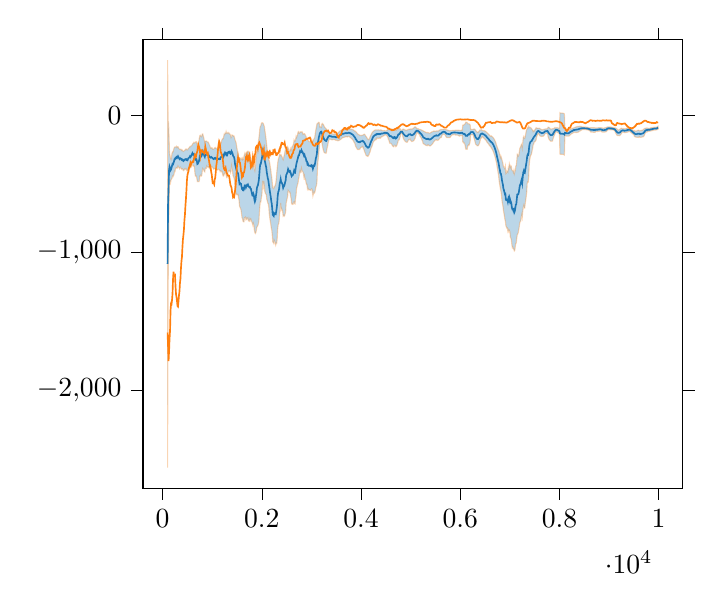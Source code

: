 % This file was created by tikzplotlib v0.9.1.
\begin{tikzpicture}

\definecolor{color0}{rgb}{1,0.498,0.055}
\definecolor{color1}{rgb}{0.122,0.467,0.706}

\begin{axis}[
tick align=outside,
tick pos=both,
x grid style={white!69.02!black},
xmin=-394.5, xmax=10484.5,
xtick style={color=black},
y grid style={white!69.02!black},
ymin=-2715.447, ymax=549.15,
ytick style={color=black}
]
\path [draw=color0, fill=color1, opacity=0.3]
(axis cs:100,-2567.056)
--(axis cs:100,400.759)
--(axis cs:110,-38.261)
--(axis cs:120,-58.266)
--(axis cs:130,-161.801)
--(axis cs:140,-276.56)
--(axis cs:150,-296.506)
--(axis cs:160,-313.334)
--(axis cs:170,-320.353)
--(axis cs:180,-300.758)
--(axis cs:190,-277.084)
--(axis cs:200,-266.656)
--(axis cs:210,-268.133)
--(axis cs:220,-253.008)
--(axis cs:230,-240.764)
--(axis cs:240,-233.183)
--(axis cs:250,-230.895)
--(axis cs:260,-231.916)
--(axis cs:270,-231.011)
--(axis cs:280,-226.79)
--(axis cs:290,-236.652)
--(axis cs:300,-229.174)
--(axis cs:310,-228.844)
--(axis cs:320,-236.346)
--(axis cs:330,-242.985)
--(axis cs:340,-248.433)
--(axis cs:350,-248.379)
--(axis cs:360,-248.739)
--(axis cs:370,-247.736)
--(axis cs:380,-255.877)
--(axis cs:390,-251.757)
--(axis cs:400,-257.71)
--(axis cs:410,-261.792)
--(axis cs:420,-264.373)
--(axis cs:430,-260.602)
--(axis cs:440,-256.63)
--(axis cs:450,-254.744)
--(axis cs:460,-247.914)
--(axis cs:470,-250.401)
--(axis cs:480,-246.966)
--(axis cs:490,-250.58)
--(axis cs:500,-253.005)
--(axis cs:510,-247.889)
--(axis cs:520,-242.372)
--(axis cs:530,-238.84)
--(axis cs:540,-234.359)
--(axis cs:550,-228.858)
--(axis cs:560,-230.186)
--(axis cs:570,-224.436)
--(axis cs:580,-223.172)
--(axis cs:590,-220.691)
--(axis cs:600,-211.693)
--(axis cs:610,-206.636)
--(axis cs:620,-203.6)
--(axis cs:630,-197.554)
--(axis cs:640,-202.195)
--(axis cs:650,-199.014)
--(axis cs:660,-199.688)
--(axis cs:670,-193.615)
--(axis cs:680,-192.89)
--(axis cs:690,-205.001)
--(axis cs:700,-228.5)
--(axis cs:710,-224.453)
--(axis cs:720,-202.932)
--(axis cs:730,-190.878)
--(axis cs:740,-166.103)
--(axis cs:750,-148.376)
--(axis cs:760,-145.624)
--(axis cs:770,-152.92)
--(axis cs:780,-157.065)
--(axis cs:790,-149.766)
--(axis cs:800,-137.125)
--(axis cs:810,-136.957)
--(axis cs:820,-152.181)
--(axis cs:830,-163.932)
--(axis cs:840,-182.978)
--(axis cs:850,-194.783)
--(axis cs:860,-189.206)
--(axis cs:870,-188.266)
--(axis cs:880,-188.185)
--(axis cs:890,-188.831)
--(axis cs:900,-195.791)
--(axis cs:910,-195.164)
--(axis cs:920,-195.683)
--(axis cs:930,-205.15)
--(axis cs:940,-214.288)
--(axis cs:950,-221.302)
--(axis cs:960,-232.916)
--(axis cs:970,-240.525)
--(axis cs:980,-236.407)
--(axis cs:990,-241.252)
--(axis cs:1000,-239.138)
--(axis cs:1010,-248.473)
--(axis cs:1020,-247.489)
--(axis cs:1030,-246.032)
--(axis cs:1040,-243.68)
--(axis cs:1050,-237.463)
--(axis cs:1060,-240.986)
--(axis cs:1070,-235.861)
--(axis cs:1080,-242.348)
--(axis cs:1090,-244.899)
--(axis cs:1100,-247.269)
--(axis cs:1110,-240.035)
--(axis cs:1120,-244.329)
--(axis cs:1130,-241.769)
--(axis cs:1140,-242.117)
--(axis cs:1150,-234.876)
--(axis cs:1160,-226.591)
--(axis cs:1170,-209.464)
--(axis cs:1180,-202.083)
--(axis cs:1190,-185.465)
--(axis cs:1200,-175.665)
--(axis cs:1210,-170.77)
--(axis cs:1220,-171.302)
--(axis cs:1230,-157.464)
--(axis cs:1240,-138.873)
--(axis cs:1250,-141.093)
--(axis cs:1260,-130.203)
--(axis cs:1270,-132.669)
--(axis cs:1280,-118.894)
--(axis cs:1290,-132.118)
--(axis cs:1300,-132.916)
--(axis cs:1310,-128.849)
--(axis cs:1320,-125.227)
--(axis cs:1330,-130.015)
--(axis cs:1340,-135.152)
--(axis cs:1350,-132.412)
--(axis cs:1360,-141.106)
--(axis cs:1370,-143.431)
--(axis cs:1380,-163.209)
--(axis cs:1390,-156.559)
--(axis cs:1400,-144.43)
--(axis cs:1410,-146.027)
--(axis cs:1420,-147.035)
--(axis cs:1430,-153.156)
--(axis cs:1440,-152.304)
--(axis cs:1450,-164.975)
--(axis cs:1460,-178.482)
--(axis cs:1470,-189.386)
--(axis cs:1480,-198.224)
--(axis cs:1490,-219.486)
--(axis cs:1500,-243.093)
--(axis cs:1510,-262.67)
--(axis cs:1520,-267.935)
--(axis cs:1530,-290.088)
--(axis cs:1540,-331.806)
--(axis cs:1550,-336.801)
--(axis cs:1560,-316.803)
--(axis cs:1570,-316.931)
--(axis cs:1580,-311.281)
--(axis cs:1590,-321.128)
--(axis cs:1600,-324.119)
--(axis cs:1610,-313.206)
--(axis cs:1620,-323.147)
--(axis cs:1630,-319.599)
--(axis cs:1640,-299.24)
--(axis cs:1650,-287.342)
--(axis cs:1660,-274.261)
--(axis cs:1670,-281.577)
--(axis cs:1680,-291.028)
--(axis cs:1690,-276.613)
--(axis cs:1700,-268.045)
--(axis cs:1710,-268.164)
--(axis cs:1720,-262.003)
--(axis cs:1730,-263.695)
--(axis cs:1740,-271.936)
--(axis cs:1750,-275.082)
--(axis cs:1760,-289.13)
--(axis cs:1770,-301.462)
--(axis cs:1780,-313.464)
--(axis cs:1790,-334.078)
--(axis cs:1800,-358.676)
--(axis cs:1810,-381.76)
--(axis cs:1820,-370.109)
--(axis cs:1830,-359.778)
--(axis cs:1840,-369.129)
--(axis cs:1850,-389.3)
--(axis cs:1860,-403.774)
--(axis cs:1870,-375.547)
--(axis cs:1880,-323.819)
--(axis cs:1890,-299.007)
--(axis cs:1900,-250.227)
--(axis cs:1910,-224.123)
--(axis cs:1920,-222.993)
--(axis cs:1930,-193.405)
--(axis cs:1940,-169.404)
--(axis cs:1950,-137.694)
--(axis cs:1960,-95.944)
--(axis cs:1970,-81.42)
--(axis cs:1980,-77.429)
--(axis cs:1990,-61.057)
--(axis cs:2000,-55.518)
--(axis cs:2010,-55.175)
--(axis cs:2020,-56.907)
--(axis cs:2030,-60.427)
--(axis cs:2040,-72.619)
--(axis cs:2050,-79.697)
--(axis cs:2060,-108.192)
--(axis cs:2070,-130.358)
--(axis cs:2080,-159.428)
--(axis cs:2090,-186.756)
--(axis cs:2100,-221.502)
--(axis cs:2110,-251.601)
--(axis cs:2120,-278.341)
--(axis cs:2130,-296.958)
--(axis cs:2140,-327.465)
--(axis cs:2150,-331.681)
--(axis cs:2160,-348.92)
--(axis cs:2170,-375.363)
--(axis cs:2180,-395.457)
--(axis cs:2190,-428.554)
--(axis cs:2200,-450.707)
--(axis cs:2210,-489.072)
--(axis cs:2220,-526.542)
--(axis cs:2230,-532.961)
--(axis cs:2240,-535.6)
--(axis cs:2250,-519.626)
--(axis cs:2260,-519.411)
--(axis cs:2270,-509.903)
--(axis cs:2280,-497.254)
--(axis cs:2290,-468.025)
--(axis cs:2300,-421.266)
--(axis cs:2310,-385.329)
--(axis cs:2320,-346.834)
--(axis cs:2330,-324.215)
--(axis cs:2340,-312.732)
--(axis cs:2350,-298.455)
--(axis cs:2360,-282.196)
--(axis cs:2370,-285.566)
--(axis cs:2380,-293.143)
--(axis cs:2390,-289.348)
--(axis cs:2400,-301.362)
--(axis cs:2410,-303.751)
--(axis cs:2420,-317.448)
--(axis cs:2430,-324.324)
--(axis cs:2440,-309.242)
--(axis cs:2450,-294.098)
--(axis cs:2460,-277.62)
--(axis cs:2470,-256.814)
--(axis cs:2480,-247.134)
--(axis cs:2490,-232.403)
--(axis cs:2500,-233.779)
--(axis cs:2510,-235.462)
--(axis cs:2520,-228.583)
--(axis cs:2530,-237.503)
--(axis cs:2540,-248.488)
--(axis cs:2550,-263.167)
--(axis cs:2560,-263.251)
--(axis cs:2570,-255.579)
--(axis cs:2580,-243.505)
--(axis cs:2590,-255.854)
--(axis cs:2600,-240.766)
--(axis cs:2610,-229.366)
--(axis cs:2620,-226.402)
--(axis cs:2630,-216.903)
--(axis cs:2640,-207.311)
--(axis cs:2650,-180.219)
--(axis cs:2660,-186.938)
--(axis cs:2670,-189.334)
--(axis cs:2680,-179.648)
--(axis cs:2690,-154.354)
--(axis cs:2700,-162.26)
--(axis cs:2710,-152.063)
--(axis cs:2720,-139.853)
--(axis cs:2730,-122.146)
--(axis cs:2740,-119.471)
--(axis cs:2750,-132.066)
--(axis cs:2760,-131.732)
--(axis cs:2770,-123.435)
--(axis cs:2780,-121.386)
--(axis cs:2790,-123.653)
--(axis cs:2800,-121.875)
--(axis cs:2810,-119.719)
--(axis cs:2820,-125.864)
--(axis cs:2830,-140.045)
--(axis cs:2840,-137.424)
--(axis cs:2850,-134.789)
--(axis cs:2860,-134.254)
--(axis cs:2870,-138.797)
--(axis cs:2880,-148.438)
--(axis cs:2890,-152.589)
--(axis cs:2900,-166.275)
--(axis cs:2910,-170.082)
--(axis cs:2920,-175.982)
--(axis cs:2930,-176.589)
--(axis cs:2940,-190.461)
--(axis cs:2950,-192.864)
--(axis cs:2960,-192.048)
--(axis cs:2970,-191.779)
--(axis cs:2980,-191.516)
--(axis cs:2990,-197.559)
--(axis cs:3000,-190.678)
--(axis cs:3010,-192.425)
--(axis cs:3020,-185.283)
--(axis cs:3030,-190.567)
--(axis cs:3040,-179.261)
--(axis cs:3050,-172.957)
--(axis cs:3060,-168.971)
--(axis cs:3070,-153.359)
--(axis cs:3080,-125.968)
--(axis cs:3090,-103.602)
--(axis cs:3100,-87.19)
--(axis cs:3110,-64.879)
--(axis cs:3120,-60.337)
--(axis cs:3130,-60.841)
--(axis cs:3140,-52.292)
--(axis cs:3150,-51.689)
--(axis cs:3160,-56.293)
--(axis cs:3170,-86.751)
--(axis cs:3180,-83.942)
--(axis cs:3190,-85.866)
--(axis cs:3200,-88.983)
--(axis cs:3210,-63.986)
--(axis cs:3220,-60.127)
--(axis cs:3230,-65.493)
--(axis cs:3240,-66.737)
--(axis cs:3250,-74.995)
--(axis cs:3260,-82.618)
--(axis cs:3270,-89.442)
--(axis cs:3280,-92.24)
--(axis cs:3290,-97.816)
--(axis cs:3300,-99.785)
--(axis cs:3310,-105.82)
--(axis cs:3320,-109.533)
--(axis cs:3330,-107.658)
--(axis cs:3340,-117.26)
--(axis cs:3350,-120.644)
--(axis cs:3360,-125.622)
--(axis cs:3370,-128.042)
--(axis cs:3380,-130.108)
--(axis cs:3390,-130.033)
--(axis cs:3400,-131.178)
--(axis cs:3410,-133.728)
--(axis cs:3420,-135.795)
--(axis cs:3430,-136.485)
--(axis cs:3440,-137.032)
--(axis cs:3450,-137.704)
--(axis cs:3460,-137.944)
--(axis cs:3470,-135.202)
--(axis cs:3480,-136.717)
--(axis cs:3490,-138.329)
--(axis cs:3500,-137.198)
--(axis cs:3510,-136.096)
--(axis cs:3520,-134.302)
--(axis cs:3530,-132.198)
--(axis cs:3540,-127.509)
--(axis cs:3550,-124.66)
--(axis cs:3560,-120.579)
--(axis cs:3570,-117.156)
--(axis cs:3580,-113.887)
--(axis cs:3590,-112.609)
--(axis cs:3600,-110.651)
--(axis cs:3610,-107.824)
--(axis cs:3620,-105.577)
--(axis cs:3630,-105.72)
--(axis cs:3640,-106.284)
--(axis cs:3650,-106.751)
--(axis cs:3660,-105.914)
--(axis cs:3670,-104.767)
--(axis cs:3680,-104.103)
--(axis cs:3690,-104.505)
--(axis cs:3700,-103.57)
--(axis cs:3710,-104.861)
--(axis cs:3720,-104.654)
--(axis cs:3730,-102.818)
--(axis cs:3740,-102.835)
--(axis cs:3750,-100.349)
--(axis cs:3760,-100.913)
--(axis cs:3770,-101.099)
--(axis cs:3780,-100.473)
--(axis cs:3790,-99.925)
--(axis cs:3800,-101.555)
--(axis cs:3810,-103.007)
--(axis cs:3820,-104.118)
--(axis cs:3830,-104.26)
--(axis cs:3840,-106.439)
--(axis cs:3850,-109.336)
--(axis cs:3860,-111.621)
--(axis cs:3870,-115.272)
--(axis cs:3880,-115.281)
--(axis cs:3890,-119.627)
--(axis cs:3900,-122.007)
--(axis cs:3910,-124.466)
--(axis cs:3920,-131.746)
--(axis cs:3930,-135.78)
--(axis cs:3940,-138.312)
--(axis cs:3950,-140.769)
--(axis cs:3960,-141.734)
--(axis cs:3970,-145.732)
--(axis cs:3980,-147.806)
--(axis cs:3990,-146.646)
--(axis cs:4000,-147.564)
--(axis cs:4010,-147.872)
--(axis cs:4020,-144.887)
--(axis cs:4030,-144.904)
--(axis cs:4040,-145.312)
--(axis cs:4050,-139.644)
--(axis cs:4060,-139.851)
--(axis cs:4070,-138.619)
--(axis cs:4080,-142.823)
--(axis cs:4090,-148.734)
--(axis cs:4100,-155.063)
--(axis cs:4110,-158.292)
--(axis cs:4120,-165.274)
--(axis cs:4130,-172.588)
--(axis cs:4140,-173.828)
--(axis cs:4150,-178.195)
--(axis cs:4160,-174.389)
--(axis cs:4170,-171.338)
--(axis cs:4180,-159.191)
--(axis cs:4190,-149.652)
--(axis cs:4200,-145.089)
--(axis cs:4210,-134.897)
--(axis cs:4220,-130.002)
--(axis cs:4230,-123.189)
--(axis cs:4240,-120.348)
--(axis cs:4250,-117.171)
--(axis cs:4260,-113.954)
--(axis cs:4270,-111.405)
--(axis cs:4280,-108.347)
--(axis cs:4290,-106.834)
--(axis cs:4300,-107.194)
--(axis cs:4310,-106.729)
--(axis cs:4320,-107.64)
--(axis cs:4330,-107.215)
--(axis cs:4340,-107.97)
--(axis cs:4350,-106.445)
--(axis cs:4360,-106.832)
--(axis cs:4370,-108.797)
--(axis cs:4380,-108.686)
--(axis cs:4390,-108.439)
--(axis cs:4400,-106.219)
--(axis cs:4410,-109.359)
--(axis cs:4420,-110.273)
--(axis cs:4430,-111.661)
--(axis cs:4440,-112.373)
--(axis cs:4450,-112.509)
--(axis cs:4460,-111.828)
--(axis cs:4470,-111.272)
--(axis cs:4480,-113.884)
--(axis cs:4490,-114.185)
--(axis cs:4500,-114.205)
--(axis cs:4510,-113.109)
--(axis cs:4520,-112.578)
--(axis cs:4530,-105.672)
--(axis cs:4540,-104.298)
--(axis cs:4550,-99.007)
--(axis cs:4560,-101.874)
--(axis cs:4570,-102.774)
--(axis cs:4580,-102.57)
--(axis cs:4590,-101.707)
--(axis cs:4600,-99.241)
--(axis cs:4610,-100.119)
--(axis cs:4620,-101.44)
--(axis cs:4630,-102.94)
--(axis cs:4640,-102.449)
--(axis cs:4650,-106.705)
--(axis cs:4660,-105.026)
--(axis cs:4670,-98.07)
--(axis cs:4680,-99.589)
--(axis cs:4690,-103.021)
--(axis cs:4700,-110.25)
--(axis cs:4710,-109.742)
--(axis cs:4720,-105.412)
--(axis cs:4730,-103.76)
--(axis cs:4740,-100.771)
--(axis cs:4750,-97.335)
--(axis cs:4760,-96.762)
--(axis cs:4770,-97.158)
--(axis cs:4780,-98.09)
--(axis cs:4790,-98.952)
--(axis cs:4800,-107.699)
--(axis cs:4810,-107.775)
--(axis cs:4820,-108.458)
--(axis cs:4830,-108.009)
--(axis cs:4840,-102.425)
--(axis cs:4850,-101.069)
--(axis cs:4860,-101.497)
--(axis cs:4870,-103.973)
--(axis cs:4880,-106.142)
--(axis cs:4890,-107.682)
--(axis cs:4900,-108.302)
--(axis cs:4910,-109.045)
--(axis cs:4920,-109.251)
--(axis cs:4930,-108.258)
--(axis cs:4940,-105.701)
--(axis cs:4950,-105.384)
--(axis cs:4960,-102.855)
--(axis cs:4970,-102.766)
--(axis cs:4980,-101.039)
--(axis cs:4990,-101.659)
--(axis cs:5000,-100.299)
--(axis cs:5010,-100.916)
--(axis cs:5020,-100.452)
--(axis cs:5030,-100.808)
--(axis cs:5040,-99.679)
--(axis cs:5050,-95.558)
--(axis cs:5060,-92.965)
--(axis cs:5070,-89.279)
--(axis cs:5080,-86.944)
--(axis cs:5090,-83.929)
--(axis cs:5100,-88.346)
--(axis cs:5110,-88.553)
--(axis cs:5120,-97.18)
--(axis cs:5130,-96.761)
--(axis cs:5140,-98.065)
--(axis cs:5150,-97.758)
--(axis cs:5160,-100.315)
--(axis cs:5170,-102.095)
--(axis cs:5180,-105.241)
--(axis cs:5190,-103.749)
--(axis cs:5200,-104.711)
--(axis cs:5210,-106.182)
--(axis cs:5220,-108.805)
--(axis cs:5230,-108.752)
--(axis cs:5240,-112.724)
--(axis cs:5250,-113.155)
--(axis cs:5260,-116.605)
--(axis cs:5270,-117.955)
--(axis cs:5280,-119.378)
--(axis cs:5290,-120.838)
--(axis cs:5300,-124.269)
--(axis cs:5310,-125.599)
--(axis cs:5320,-125.815)
--(axis cs:5330,-129.112)
--(axis cs:5340,-125.922)
--(axis cs:5350,-126.992)
--(axis cs:5360,-127.472)
--(axis cs:5370,-130.925)
--(axis cs:5380,-130.925)
--(axis cs:5390,-130.103)
--(axis cs:5400,-127.924)
--(axis cs:5410,-126.326)
--(axis cs:5420,-123.646)
--(axis cs:5430,-120.925)
--(axis cs:5440,-121.385)
--(axis cs:5450,-118.688)
--(axis cs:5460,-116.376)
--(axis cs:5470,-115.071)
--(axis cs:5480,-116.79)
--(axis cs:5490,-117.401)
--(axis cs:5500,-117.658)
--(axis cs:5510,-115.955)
--(axis cs:5520,-114.325)
--(axis cs:5530,-115.189)
--(axis cs:5540,-114.947)
--(axis cs:5550,-115.093)
--(axis cs:5560,-115.188)
--(axis cs:5570,-111.029)
--(axis cs:5580,-108.523)
--(axis cs:5590,-106.891)
--(axis cs:5600,-104.485)
--(axis cs:5610,-104.641)
--(axis cs:5620,-103.126)
--(axis cs:5630,-103.815)
--(axis cs:5640,-103.424)
--(axis cs:5650,-103.783)
--(axis cs:5660,-102.121)
--(axis cs:5670,-102.015)
--(axis cs:5680,-103.396)
--(axis cs:5690,-103.531)
--(axis cs:5700,-104.223)
--(axis cs:5710,-103.626)
--(axis cs:5720,-105.699)
--(axis cs:5730,-107.625)
--(axis cs:5740,-107.975)
--(axis cs:5750,-108.357)
--(axis cs:5760,-110.129)
--(axis cs:5770,-112.644)
--(axis cs:5780,-112.94)
--(axis cs:5790,-113.59)
--(axis cs:5800,-112.223)
--(axis cs:5810,-112.172)
--(axis cs:5820,-112.215)
--(axis cs:5830,-112.12)
--(axis cs:5840,-111.652)
--(axis cs:5850,-111.331)
--(axis cs:5860,-111.109)
--(axis cs:5870,-111.689)
--(axis cs:5880,-111.46)
--(axis cs:5890,-111.214)
--(axis cs:5900,-108.642)
--(axis cs:5910,-108.758)
--(axis cs:5920,-109.37)
--(axis cs:5930,-109.392)
--(axis cs:5940,-109.754)
--(axis cs:5950,-109.948)
--(axis cs:5960,-110.073)
--(axis cs:5970,-109.413)
--(axis cs:5980,-110.124)
--(axis cs:5990,-110.494)
--(axis cs:6000,-111.963)
--(axis cs:6010,-111.274)
--(axis cs:6020,-110.491)
--(axis cs:6030,-107.941)
--(axis cs:6040,-108.342)
--(axis cs:6050,-73.514)
--(axis cs:6060,-73.902)
--(axis cs:6070,-70.383)
--(axis cs:6080,-69.274)
--(axis cs:6090,-64.737)
--(axis cs:6100,-62.071)
--(axis cs:6110,-51.292)
--(axis cs:6120,-51.26)
--(axis cs:6130,-52.916)
--(axis cs:6140,-53.29)
--(axis cs:6150,-63.296)
--(axis cs:6160,-62.671)
--(axis cs:6170,-62.462)
--(axis cs:6180,-63.741)
--(axis cs:6190,-66.443)
--(axis cs:6200,-70.85)
--(axis cs:6210,-104.984)
--(axis cs:6220,-104.344)
--(axis cs:6230,-104.073)
--(axis cs:6240,-103.578)
--(axis cs:6250,-104.422)
--(axis cs:6260,-102.877)
--(axis cs:6270,-101.49)
--(axis cs:6280,-100.11)
--(axis cs:6290,-101.873)
--(axis cs:6300,-104.314)
--(axis cs:6310,-111.374)
--(axis cs:6320,-116.246)
--(axis cs:6330,-118.87)
--(axis cs:6340,-124.253)
--(axis cs:6350,-123.73)
--(axis cs:6360,-125.775)
--(axis cs:6370,-119.355)
--(axis cs:6380,-115.907)
--(axis cs:6390,-110.894)
--(axis cs:6400,-106.953)
--(axis cs:6410,-107.332)
--(axis cs:6420,-106.275)
--(axis cs:6430,-106.122)
--(axis cs:6440,-110.107)
--(axis cs:6450,-112.788)
--(axis cs:6460,-112.242)
--(axis cs:6470,-113.249)
--(axis cs:6480,-113.233)
--(axis cs:6490,-113.52)
--(axis cs:6500,-116.862)
--(axis cs:6510,-116.966)
--(axis cs:6520,-120.444)
--(axis cs:6530,-125.004)
--(axis cs:6540,-127.434)
--(axis cs:6550,-129.587)
--(axis cs:6560,-134.397)
--(axis cs:6570,-136.742)
--(axis cs:6580,-140.226)
--(axis cs:6590,-146.76)
--(axis cs:6600,-147.511)
--(axis cs:6610,-153.581)
--(axis cs:6620,-154.58)
--(axis cs:6630,-151.304)
--(axis cs:6640,-155.851)
--(axis cs:6650,-157.853)
--(axis cs:6660,-161.184)
--(axis cs:6670,-166.862)
--(axis cs:6680,-172.103)
--(axis cs:6690,-177.107)
--(axis cs:6700,-185.958)
--(axis cs:6710,-191.806)
--(axis cs:6720,-202.94)
--(axis cs:6730,-218.052)
--(axis cs:6740,-225.332)
--(axis cs:6750,-237.349)
--(axis cs:6760,-247.029)
--(axis cs:6770,-255.781)
--(axis cs:6780,-263.091)
--(axis cs:6790,-278.017)
--(axis cs:6800,-286.074)
--(axis cs:6810,-308.589)
--(axis cs:6820,-299.045)
--(axis cs:6830,-310.065)
--(axis cs:6840,-323.249)
--(axis cs:6850,-337.45)
--(axis cs:6860,-350.274)
--(axis cs:6870,-374.015)
--(axis cs:6880,-375.269)
--(axis cs:6890,-384.069)
--(axis cs:6900,-391.507)
--(axis cs:6910,-373.029)
--(axis cs:6920,-425.784)
--(axis cs:6930,-422.265)
--(axis cs:6940,-404.246)
--(axis cs:6950,-407.961)
--(axis cs:6960,-414.281)
--(axis cs:6970,-381.123)
--(axis cs:6980,-387.58)
--(axis cs:6990,-352.792)
--(axis cs:7000,-365.574)
--(axis cs:7010,-380.273)
--(axis cs:7020,-368.379)
--(axis cs:7030,-372.599)
--(axis cs:7040,-399.383)
--(axis cs:7050,-403.137)
--(axis cs:7060,-403.335)
--(axis cs:7070,-414.608)
--(axis cs:7080,-401.189)
--(axis cs:7090,-427.241)
--(axis cs:7100,-414.387)
--(axis cs:7110,-397.782)
--(axis cs:7120,-370.818)
--(axis cs:7130,-364.252)
--(axis cs:7140,-328.215)
--(axis cs:7150,-284.144)
--(axis cs:7160,-287.783)
--(axis cs:7170,-298.085)
--(axis cs:7180,-292.1)
--(axis cs:7190,-269.847)
--(axis cs:7200,-243.016)
--(axis cs:7210,-234.951)
--(axis cs:7220,-225.835)
--(axis cs:7230,-216.236)
--(axis cs:7240,-210.039)
--(axis cs:7250,-236.727)
--(axis cs:7260,-199.82)
--(axis cs:7270,-163.898)
--(axis cs:7280,-155.808)
--(axis cs:7290,-166.546)
--(axis cs:7300,-169.6)
--(axis cs:7310,-153.429)
--(axis cs:7320,-135.483)
--(axis cs:7330,-114.95)
--(axis cs:7340,-103.288)
--(axis cs:7350,-98.775)
--(axis cs:7360,-88.858)
--(axis cs:7370,-91.251)
--(axis cs:7380,-79.793)
--(axis cs:7390,-90.808)
--(axis cs:7400,-87.991)
--(axis cs:7410,-88.548)
--(axis cs:7420,-91.934)
--(axis cs:7430,-93.285)
--(axis cs:7440,-99.648)
--(axis cs:7450,-104.574)
--(axis cs:7460,-109.952)
--(axis cs:7470,-119.797)
--(axis cs:7480,-112.804)
--(axis cs:7490,-115.63)
--(axis cs:7500,-109.022)
--(axis cs:7510,-102.731)
--(axis cs:7520,-97.913)
--(axis cs:7530,-91.492)
--(axis cs:7540,-93.808)
--(axis cs:7550,-95.071)
--(axis cs:7560,-94.286)
--(axis cs:7570,-95.848)
--(axis cs:7580,-96.278)
--(axis cs:7590,-94.539)
--(axis cs:7600,-95.917)
--(axis cs:7610,-99.035)
--(axis cs:7620,-99.952)
--(axis cs:7630,-102.872)
--(axis cs:7640,-106.101)
--(axis cs:7650,-105.857)
--(axis cs:7660,-106.68)
--(axis cs:7670,-105.069)
--(axis cs:7680,-103.342)
--(axis cs:7690,-103.007)
--(axis cs:7700,-101.188)
--(axis cs:7710,-101.192)
--(axis cs:7720,-99.637)
--(axis cs:7730,-99.354)
--(axis cs:7740,-99.32)
--(axis cs:7750,-98.769)
--(axis cs:7760,-98.616)
--(axis cs:7770,-86.886)
--(axis cs:7780,-86.93)
--(axis cs:7790,-88.437)
--(axis cs:7800,-93.335)
--(axis cs:7810,-96.625)
--(axis cs:7820,-100.666)
--(axis cs:7830,-101.813)
--(axis cs:7840,-100.345)
--(axis cs:7850,-99.994)
--(axis cs:7860,-98.335)
--(axis cs:7870,-99.424)
--(axis cs:7880,-96.979)
--(axis cs:7890,-96.198)
--(axis cs:7900,-92.136)
--(axis cs:7910,-89.491)
--(axis cs:7920,-92.664)
--(axis cs:7930,-93.454)
--(axis cs:7940,-90.994)
--(axis cs:7950,-91.277)
--(axis cs:7960,-91.832)
--(axis cs:7970,-93.146)
--(axis cs:7980,-94.902)
--(axis cs:7990,-95.738)
--(axis cs:8000,-98.593)
--(axis cs:8010,17.86)
--(axis cs:8020,15.607)
--(axis cs:8030,15.142)
--(axis cs:8040,15.391)
--(axis cs:8050,15.446)
--(axis cs:8060,14.968)
--(axis cs:8070,14.225)
--(axis cs:8080,13.561)
--(axis cs:8090,11.998)
--(axis cs:8100,9.107)
--(axis cs:8110,-108.107)
--(axis cs:8120,-107.078)
--(axis cs:8130,-108.342)
--(axis cs:8140,-110.755)
--(axis cs:8150,-111.313)
--(axis cs:8160,-112.163)
--(axis cs:8170,-111.243)
--(axis cs:8180,-110.391)
--(axis cs:8190,-108.768)
--(axis cs:8200,-105.02)
--(axis cs:8210,-102.763)
--(axis cs:8220,-101.928)
--(axis cs:8230,-101.124)
--(axis cs:8240,-98.426)
--(axis cs:8250,-98.852)
--(axis cs:8260,-96.481)
--(axis cs:8270,-94.043)
--(axis cs:8280,-92.58)
--(axis cs:8290,-92.775)
--(axis cs:8300,-90.943)
--(axis cs:8310,-89.556)
--(axis cs:8320,-88.356)
--(axis cs:8330,-86.525)
--(axis cs:8340,-85.216)
--(axis cs:8350,-83.306)
--(axis cs:8360,-82.664)
--(axis cs:8370,-82.51)
--(axis cs:8380,-82.337)
--(axis cs:8390,-81.128)
--(axis cs:8400,-81.056)
--(axis cs:8410,-80.884)
--(axis cs:8420,-80.816)
--(axis cs:8430,-81.912)
--(axis cs:8440,-82.455)
--(axis cs:8450,-84.409)
--(axis cs:8460,-85.429)
--(axis cs:8470,-85.562)
--(axis cs:8480,-85.599)
--(axis cs:8490,-85.859)
--(axis cs:8500,-86.11)
--(axis cs:8510,-86.639)
--(axis cs:8520,-86.462)
--(axis cs:8530,-86.404)
--(axis cs:8540,-86.563)
--(axis cs:8550,-86.973)
--(axis cs:8560,-87.36)
--(axis cs:8570,-88.586)
--(axis cs:8580,-89.021)
--(axis cs:8590,-90.258)
--(axis cs:8600,-92.036)
--(axis cs:8610,-91.658)
--(axis cs:8620,-92.558)
--(axis cs:8630,-90.51)
--(axis cs:8640,-91.498)
--(axis cs:8650,-91.329)
--(axis cs:8660,-91.289)
--(axis cs:8670,-91.141)
--(axis cs:8680,-91.241)
--(axis cs:8690,-91.264)
--(axis cs:8700,-91.168)
--(axis cs:8710,-92.076)
--(axis cs:8720,-91.663)
--(axis cs:8730,-94.584)
--(axis cs:8740,-93.362)
--(axis cs:8750,-92.748)
--(axis cs:8760,-92.941)
--(axis cs:8770,-92.736)
--(axis cs:8780,-91.165)
--(axis cs:8790,-91.637)
--(axis cs:8800,-91.336)
--(axis cs:8810,-90.396)
--(axis cs:8820,-90.899)
--(axis cs:8830,-90.305)
--(axis cs:8840,-90.978)
--(axis cs:8850,-91.98)
--(axis cs:8860,-92.193)
--(axis cs:8870,-93.012)
--(axis cs:8880,-95.008)
--(axis cs:8890,-94.081)
--(axis cs:8900,-93.634)
--(axis cs:8910,-93.294)
--(axis cs:8920,-91.174)
--(axis cs:8930,-91.815)
--(axis cs:8940,-90.24)
--(axis cs:8950,-88.172)
--(axis cs:8960,-87.472)
--(axis cs:8970,-85.763)
--(axis cs:8980,-85.488)
--(axis cs:8990,-86.038)
--(axis cs:9000,-85.97)
--(axis cs:9010,-85.846)
--(axis cs:9020,-86.491)
--(axis cs:9030,-86.015)
--(axis cs:9040,-86.627)
--(axis cs:9050,-88.075)
--(axis cs:9060,-88.233)
--(axis cs:9070,-89.373)
--(axis cs:9080,-89.843)
--(axis cs:9090,-90.489)
--(axis cs:9100,-91.366)
--(axis cs:9110,-92.103)
--(axis cs:9120,-92.046)
--(axis cs:9130,-92.718)
--(axis cs:9140,-95.0)
--(axis cs:9150,-98.051)
--(axis cs:9160,-99.768)
--(axis cs:9170,-104.528)
--(axis cs:9180,-107.678)
--(axis cs:9190,-108.295)
--(axis cs:9200,-106.689)
--(axis cs:9210,-104.405)
--(axis cs:9220,-102.671)
--(axis cs:9230,-98.794)
--(axis cs:9240,-95.824)
--(axis cs:9250,-94.567)
--(axis cs:9260,-98.056)
--(axis cs:9270,-98.215)
--(axis cs:9280,-96.862)
--(axis cs:9290,-97.448)
--(axis cs:9300,-98.423)
--(axis cs:9310,-100.323)
--(axis cs:9320,-98.767)
--(axis cs:9330,-98.072)
--(axis cs:9340,-97.454)
--(axis cs:9350,-95.831)
--(axis cs:9360,-94.148)
--(axis cs:9370,-92.029)
--(axis cs:9380,-92.489)
--(axis cs:9390,-91.772)
--(axis cs:9400,-91.592)
--(axis cs:9410,-91.887)
--(axis cs:9420,-92.692)
--(axis cs:9430,-94.339)
--(axis cs:9440,-96.405)
--(axis cs:9450,-98.594)
--(axis cs:9460,-101.442)
--(axis cs:9470,-105.68)
--(axis cs:9480,-108.568)
--(axis cs:9490,-112.448)
--(axis cs:9500,-116.1)
--(axis cs:9510,-111.863)
--(axis cs:9520,-113.804)
--(axis cs:9530,-115.439)
--(axis cs:9540,-116.42)
--(axis cs:9550,-115.553)
--(axis cs:9560,-114.997)
--(axis cs:9570,-110.838)
--(axis cs:9580,-110.246)
--(axis cs:9590,-109.121)
--(axis cs:9600,-108.962)
--(axis cs:9610,-113.232)
--(axis cs:9620,-113.169)
--(axis cs:9630,-112.952)
--(axis cs:9640,-111.251)
--(axis cs:9650,-111.582)
--(axis cs:9660,-110.054)
--(axis cs:9670,-109.271)
--(axis cs:9680,-107.222)
--(axis cs:9690,-106.279)
--(axis cs:9700,-101.618)
--(axis cs:9710,-97.796)
--(axis cs:9720,-96.358)
--(axis cs:9730,-94.919)
--(axis cs:9740,-94.852)
--(axis cs:9750,-93.761)
--(axis cs:9760,-93.321)
--(axis cs:9770,-94.333)
--(axis cs:9780,-93.77)
--(axis cs:9790,-94.558)
--(axis cs:9800,-95.978)
--(axis cs:9810,-95.866)
--(axis cs:9820,-94.78)
--(axis cs:9830,-93.847)
--(axis cs:9840,-91.984)
--(axis cs:9850,-90.958)
--(axis cs:9860,-90.509)
--(axis cs:9870,-90.241)
--(axis cs:9880,-89.881)
--(axis cs:9890,-88.791)
--(axis cs:9900,-88.123)
--(axis cs:9910,-87.877)
--(axis cs:9920,-87.24)
--(axis cs:9930,-87.217)
--(axis cs:9940,-87.528)
--(axis cs:9950,-87.273)
--(axis cs:9960,-86.861)
--(axis cs:9970,-83.787)
--(axis cs:9980,-81.251)
--(axis cs:9990,-79.408)
--(axis cs:9990,-102.169)
--(axis cs:9990,-102.169)
--(axis cs:9980,-103.636)
--(axis cs:9970,-105.17)
--(axis cs:9960,-107.0)
--(axis cs:9950,-107.565)
--(axis cs:9940,-108.044)
--(axis cs:9930,-108.148)
--(axis cs:9920,-107.948)
--(axis cs:9910,-108.393)
--(axis cs:9900,-108.852)
--(axis cs:9890,-109.986)
--(axis cs:9880,-111.849)
--(axis cs:9870,-112.103)
--(axis cs:9860,-112.902)
--(axis cs:9850,-114.423)
--(axis cs:9840,-114.762)
--(axis cs:9830,-116.371)
--(axis cs:9820,-116.624)
--(axis cs:9810,-116.834)
--(axis cs:9800,-117.482)
--(axis cs:9790,-117.153)
--(axis cs:9780,-119.84)
--(axis cs:9770,-121.96)
--(axis cs:9760,-123.152)
--(axis cs:9750,-123.849)
--(axis cs:9740,-127.062)
--(axis cs:9730,-130.265)
--(axis cs:9720,-139.572)
--(axis cs:9710,-148.64)
--(axis cs:9700,-153.384)
--(axis cs:9690,-157.008)
--(axis cs:9680,-157.55)
--(axis cs:9670,-159.458)
--(axis cs:9660,-159.438)
--(axis cs:9650,-161.512)
--(axis cs:9640,-161.247)
--(axis cs:9630,-161.9)
--(axis cs:9620,-160.761)
--(axis cs:9610,-155.761)
--(axis cs:9600,-162.268)
--(axis cs:9590,-161.217)
--(axis cs:9580,-161.568)
--(axis cs:9570,-160.525)
--(axis cs:9560,-161.314)
--(axis cs:9550,-159.99)
--(axis cs:9540,-160.238)
--(axis cs:9530,-158.776)
--(axis cs:9520,-155.977)
--(axis cs:9510,-155.089)
--(axis cs:9500,-142.385)
--(axis cs:9490,-139.944)
--(axis cs:9480,-137.591)
--(axis cs:9470,-135.369)
--(axis cs:9460,-131.49)
--(axis cs:9450,-128.616)
--(axis cs:9440,-125.479)
--(axis cs:9430,-122.257)
--(axis cs:9420,-119.846)
--(axis cs:9410,-118.107)
--(axis cs:9400,-119.581)
--(axis cs:9390,-120.599)
--(axis cs:9380,-122.763)
--(axis cs:9370,-123.842)
--(axis cs:9360,-125.339)
--(axis cs:9350,-125.601)
--(axis cs:9340,-126.539)
--(axis cs:9330,-127.191)
--(axis cs:9320,-126.269)
--(axis cs:9310,-127.404)
--(axis cs:9300,-125.812)
--(axis cs:9290,-124.934)
--(axis cs:9280,-123.358)
--(axis cs:9270,-123.321)
--(axis cs:9260,-126.341)
--(axis cs:9250,-134.78)
--(axis cs:9240,-139.034)
--(axis cs:9230,-143.869)
--(axis cs:9220,-148.14)
--(axis cs:9210,-149.467)
--(axis cs:9200,-149.26)
--(axis cs:9190,-149.088)
--(axis cs:9180,-149.008)
--(axis cs:9170,-148.544)
--(axis cs:9160,-146.644)
--(axis cs:9150,-139.908)
--(axis cs:9140,-134.941)
--(axis cs:9130,-127.521)
--(axis cs:9120,-118.366)
--(axis cs:9110,-112.047)
--(axis cs:9100,-110.593)
--(axis cs:9090,-108.778)
--(axis cs:9080,-107.724)
--(axis cs:9070,-107.435)
--(axis cs:9060,-106.658)
--(axis cs:9050,-106.849)
--(axis cs:9040,-106.351)
--(axis cs:9030,-105.792)
--(axis cs:9020,-106.471)
--(axis cs:9010,-105.66)
--(axis cs:9000,-104.443)
--(axis cs:8990,-105.207)
--(axis cs:8980,-106.969)
--(axis cs:8970,-109.42)
--(axis cs:8960,-113.105)
--(axis cs:8950,-117.253)
--(axis cs:8940,-121.129)
--(axis cs:8930,-122.029)
--(axis cs:8920,-122.409)
--(axis cs:8910,-123.107)
--(axis cs:8900,-123.676)
--(axis cs:8890,-123.699)
--(axis cs:8880,-124.007)
--(axis cs:8870,-123.758)
--(axis cs:8860,-122.606)
--(axis cs:8850,-120.433)
--(axis cs:8840,-116.424)
--(axis cs:8830,-115.536)
--(axis cs:8820,-116.248)
--(axis cs:8810,-115.596)
--(axis cs:8800,-117.234)
--(axis cs:8790,-117.005)
--(axis cs:8780,-117.259)
--(axis cs:8770,-118.722)
--(axis cs:8760,-118.686)
--(axis cs:8750,-118.038)
--(axis cs:8740,-118.375)
--(axis cs:8730,-118.841)
--(axis cs:8720,-124.381)
--(axis cs:8710,-124.943)
--(axis cs:8700,-124.847)
--(axis cs:8690,-125.346)
--(axis cs:8680,-124.416)
--(axis cs:8670,-123.2)
--(axis cs:8660,-122.99)
--(axis cs:8650,-122.908)
--(axis cs:8640,-122.866)
--(axis cs:8630,-122.532)
--(axis cs:8620,-115.581)
--(axis cs:8610,-114.439)
--(axis cs:8600,-111.727)
--(axis cs:8590,-109.76)
--(axis cs:8580,-108.958)
--(axis cs:8570,-107.749)
--(axis cs:8560,-107.079)
--(axis cs:8550,-106.747)
--(axis cs:8540,-106.122)
--(axis cs:8530,-105.657)
--(axis cs:8520,-105.667)
--(axis cs:8510,-105.035)
--(axis cs:8500,-104.953)
--(axis cs:8490,-105.162)
--(axis cs:8480,-105.478)
--(axis cs:8470,-105.184)
--(axis cs:8460,-105.823)
--(axis cs:8450,-106.582)
--(axis cs:8440,-110.915)
--(axis cs:8430,-111.213)
--(axis cs:8420,-114.643)
--(axis cs:8410,-116.236)
--(axis cs:8400,-117.318)
--(axis cs:8390,-121.882)
--(axis cs:8380,-123.395)
--(axis cs:8370,-124.898)
--(axis cs:8360,-124.987)
--(axis cs:8350,-126.319)
--(axis cs:8340,-125.692)
--(axis cs:8330,-126.511)
--(axis cs:8320,-125.144)
--(axis cs:8310,-124.953)
--(axis cs:8300,-125.671)
--(axis cs:8290,-123.178)
--(axis cs:8280,-127.93)
--(axis cs:8270,-130.556)
--(axis cs:8260,-133.051)
--(axis cs:8250,-134.054)
--(axis cs:8240,-136.197)
--(axis cs:8230,-139.649)
--(axis cs:8220,-142.688)
--(axis cs:8210,-146.534)
--(axis cs:8200,-149.494)
--(axis cs:8190,-152.78)
--(axis cs:8180,-152.734)
--(axis cs:8170,-152.449)
--(axis cs:8160,-152.852)
--(axis cs:8150,-153.024)
--(axis cs:8140,-152.25)
--(axis cs:8130,-151.149)
--(axis cs:8120,-149.388)
--(axis cs:8110,-147.136)
--(axis cs:8100,-290.737)
--(axis cs:8090,-288.096)
--(axis cs:8080,-286.594)
--(axis cs:8070,-285.969)
--(axis cs:8060,-285.241)
--(axis cs:8050,-284.802)
--(axis cs:8040,-284.819)
--(axis cs:8030,-285.269)
--(axis cs:8020,-284.911)
--(axis cs:8010,-283.085)
--(axis cs:8000,-132.895)
--(axis cs:7990,-131.759)
--(axis cs:7980,-130.088)
--(axis cs:7970,-128.13)
--(axis cs:7960,-125.56)
--(axis cs:7950,-123.649)
--(axis cs:7940,-122.729)
--(axis cs:7930,-119.329)
--(axis cs:7920,-124.68)
--(axis cs:7910,-137.299)
--(axis cs:7900,-144.666)
--(axis cs:7890,-152.566)
--(axis cs:7880,-162.669)
--(axis cs:7870,-173.846)
--(axis cs:7860,-188.571)
--(axis cs:7850,-189.115)
--(axis cs:7840,-189.465)
--(axis cs:7830,-189.942)
--(axis cs:7820,-188.955)
--(axis cs:7810,-184.239)
--(axis cs:7800,-181.172)
--(axis cs:7790,-176.102)
--(axis cs:7780,-168.419)
--(axis cs:7770,-156.625)
--(axis cs:7760,-132.169)
--(axis cs:7750,-133.485)
--(axis cs:7740,-132.45)
--(axis cs:7730,-133.908)
--(axis cs:7720,-134.583)
--(axis cs:7710,-135.591)
--(axis cs:7700,-140.845)
--(axis cs:7690,-148.641)
--(axis cs:7680,-152.538)
--(axis cs:7670,-153.412)
--(axis cs:7660,-153.914)
--(axis cs:7650,-153.765)
--(axis cs:7640,-155.405)
--(axis cs:7630,-154.203)
--(axis cs:7620,-152.95)
--(axis cs:7610,-152.621)
--(axis cs:7600,-147.94)
--(axis cs:7590,-140.25)
--(axis cs:7580,-135.162)
--(axis cs:7570,-134.202)
--(axis cs:7560,-142.876)
--(axis cs:7550,-147.618)
--(axis cs:7540,-158.29)
--(axis cs:7530,-180.199)
--(axis cs:7520,-186.615)
--(axis cs:7510,-192.55)
--(axis cs:7500,-194.573)
--(axis cs:7490,-196.255)
--(axis cs:7480,-212.586)
--(axis cs:7470,-214.981)
--(axis cs:7460,-241.764)
--(axis cs:7450,-256.846)
--(axis cs:7440,-277.508)
--(axis cs:7430,-288.628)
--(axis cs:7420,-292.377)
--(axis cs:7410,-307.804)
--(axis cs:7400,-328.275)
--(axis cs:7390,-367.075)
--(axis cs:7380,-453.586)
--(axis cs:7370,-487.412)
--(axis cs:7360,-486.142)
--(axis cs:7350,-496.901)
--(axis cs:7340,-562.988)
--(axis cs:7330,-593.199)
--(axis cs:7320,-620.047)
--(axis cs:7310,-645.065)
--(axis cs:7300,-676.033)
--(axis cs:7290,-676.384)
--(axis cs:7280,-657.522)
--(axis cs:7270,-672.12)
--(axis cs:7260,-703.646)
--(axis cs:7250,-744.912)
--(axis cs:7240,-724.268)
--(axis cs:7230,-742.254)
--(axis cs:7220,-771.467)
--(axis cs:7210,-773.828)
--(axis cs:7200,-785.659)
--(axis cs:7190,-812.183)
--(axis cs:7180,-832.913)
--(axis cs:7170,-854.022)
--(axis cs:7160,-865.59)
--(axis cs:7150,-870.589)
--(axis cs:7140,-894.922)
--(axis cs:7130,-931.201)
--(axis cs:7120,-932.755)
--(axis cs:7110,-957.573)
--(axis cs:7100,-983.882)
--(axis cs:7090,-988.648)
--(axis cs:7080,-976.372)
--(axis cs:7070,-973.501)
--(axis cs:7060,-959.945)
--(axis cs:7050,-964.417)
--(axis cs:7040,-943.357)
--(axis cs:7030,-910.79)
--(axis cs:7020,-893.936)
--(axis cs:7010,-890.232)
--(axis cs:7000,-847.629)
--(axis cs:6990,-839.115)
--(axis cs:6980,-848.265)
--(axis cs:6970,-835.844)
--(axis cs:6960,-846.221)
--(axis cs:6950,-821.959)
--(axis cs:6940,-823.896)
--(axis cs:6930,-813.688)
--(axis cs:6920,-806.786)
--(axis cs:6910,-773.44)
--(axis cs:6900,-759.164)
--(axis cs:6890,-735.29)
--(axis cs:6880,-713.038)
--(axis cs:6870,-693.591)
--(axis cs:6860,-661.91)
--(axis cs:6850,-644.202)
--(axis cs:6840,-618.48)
--(axis cs:6830,-578.187)
--(axis cs:6820,-553.318)
--(axis cs:6810,-538.821)
--(axis cs:6800,-515.637)
--(axis cs:6790,-494.918)
--(axis cs:6780,-466.262)
--(axis cs:6770,-430.932)
--(axis cs:6760,-414.12)
--(axis cs:6750,-389.687)
--(axis cs:6740,-371.081)
--(axis cs:6730,-345.306)
--(axis cs:6720,-332.118)
--(axis cs:6710,-315.739)
--(axis cs:6700,-300.741)
--(axis cs:6690,-290.401)
--(axis cs:6680,-278.645)
--(axis cs:6670,-268.384)
--(axis cs:6660,-260.283)
--(axis cs:6650,-252.017)
--(axis cs:6640,-246.585)
--(axis cs:6630,-241.793)
--(axis cs:6620,-235.079)
--(axis cs:6610,-228.429)
--(axis cs:6600,-224.346)
--(axis cs:6590,-221.529)
--(axis cs:6580,-215.703)
--(axis cs:6570,-208.933)
--(axis cs:6560,-205.162)
--(axis cs:6550,-201.477)
--(axis cs:6540,-197.207)
--(axis cs:6530,-191.541)
--(axis cs:6520,-184.718)
--(axis cs:6510,-180.501)
--(axis cs:6500,-178.398)
--(axis cs:6490,-170.284)
--(axis cs:6480,-168.581)
--(axis cs:6470,-166.215)
--(axis cs:6460,-161.81)
--(axis cs:6450,-159.043)
--(axis cs:6440,-155.917)
--(axis cs:6430,-166.883)
--(axis cs:6420,-166.814)
--(axis cs:6410,-172.712)
--(axis cs:6400,-188.099)
--(axis cs:6390,-204.098)
--(axis cs:6380,-212.113)
--(axis cs:6370,-218.398)
--(axis cs:6360,-222.973)
--(axis cs:6350,-223.493)
--(axis cs:6340,-223.094)
--(axis cs:6330,-216.257)
--(axis cs:6320,-215.16)
--(axis cs:6310,-211.538)
--(axis cs:6300,-198.931)
--(axis cs:6290,-182.431)
--(axis cs:6280,-169.516)
--(axis cs:6270,-158.494)
--(axis cs:6260,-144.194)
--(axis cs:6250,-142.576)
--(axis cs:6240,-141.894)
--(axis cs:6230,-142.142)
--(axis cs:6220,-142.892)
--(axis cs:6210,-143.763)
--(axis cs:6200,-192.163)
--(axis cs:6190,-208.046)
--(axis cs:6180,-217.047)
--(axis cs:6170,-214.77)
--(axis cs:6160,-223.877)
--(axis cs:6150,-224.225)
--(axis cs:6140,-248.399)
--(axis cs:6130,-248.256)
--(axis cs:6120,-247.417)
--(axis cs:6110,-247.564)
--(axis cs:6100,-223.98)
--(axis cs:6090,-209.732)
--(axis cs:6080,-201.858)
--(axis cs:6070,-202.682)
--(axis cs:6060,-194.613)
--(axis cs:6050,-194.6)
--(axis cs:6040,-147.76)
--(axis cs:6030,-147.296)
--(axis cs:6020,-148.078)
--(axis cs:6010,-147.895)
--(axis cs:6000,-148.333)
--(axis cs:5990,-152.705)
--(axis cs:5980,-150.924)
--(axis cs:5970,-150.328)
--(axis cs:5960,-147.167)
--(axis cs:5950,-146.154)
--(axis cs:5940,-145.254)
--(axis cs:5930,-145.199)
--(axis cs:5920,-144.548)
--(axis cs:5910,-144.861)
--(axis cs:5900,-144.835)
--(axis cs:5890,-139.211)
--(axis cs:5880,-140.582)
--(axis cs:5870,-142.103)
--(axis cs:5860,-142.439)
--(axis cs:5850,-142.908)
--(axis cs:5840,-144.189)
--(axis cs:5830,-145.601)
--(axis cs:5820,-149.305)
--(axis cs:5810,-153.821)
--(axis cs:5800,-160.594)
--(axis cs:5790,-163.454)
--(axis cs:5780,-163.767)
--(axis cs:5770,-163.566)
--(axis cs:5760,-163.399)
--(axis cs:5750,-163.89)
--(axis cs:5740,-163.821)
--(axis cs:5730,-163.466)
--(axis cs:5720,-160.954)
--(axis cs:5710,-155.389)
--(axis cs:5700,-147.559)
--(axis cs:5690,-142.369)
--(axis cs:5680,-139.598)
--(axis cs:5670,-139.259)
--(axis cs:5660,-138.137)
--(axis cs:5650,-141.688)
--(axis cs:5640,-144.617)
--(axis cs:5630,-148.806)
--(axis cs:5620,-162.146)
--(axis cs:5610,-163.061)
--(axis cs:5600,-163.92)
--(axis cs:5590,-166.579)
--(axis cs:5580,-171.748)
--(axis cs:5570,-176.336)
--(axis cs:5560,-181.76)
--(axis cs:5550,-182.035)
--(axis cs:5540,-183.13)
--(axis cs:5530,-184.419)
--(axis cs:5520,-178.501)
--(axis cs:5510,-179.421)
--(axis cs:5500,-181.736)
--(axis cs:5490,-184.407)
--(axis cs:5480,-189.267)
--(axis cs:5470,-193.366)
--(axis cs:5460,-197.886)
--(axis cs:5450,-204.451)
--(axis cs:5440,-209.158)
--(axis cs:5430,-212.944)
--(axis cs:5420,-216.884)
--(axis cs:5410,-220.158)
--(axis cs:5400,-223.579)
--(axis cs:5390,-224.121)
--(axis cs:5380,-224.005)
--(axis cs:5370,-222.401)
--(axis cs:5360,-217.32)
--(axis cs:5350,-215.211)
--(axis cs:5340,-221.779)
--(axis cs:5330,-220.128)
--(axis cs:5320,-221.5)
--(axis cs:5310,-220.643)
--(axis cs:5300,-217.789)
--(axis cs:5290,-215.11)
--(axis cs:5280,-213.867)
--(axis cs:5270,-209.908)
--(axis cs:5260,-209.04)
--(axis cs:5250,-204.331)
--(axis cs:5240,-189.264)
--(axis cs:5230,-182.692)
--(axis cs:5220,-171.95)
--(axis cs:5210,-164.725)
--(axis cs:5200,-158.353)
--(axis cs:5190,-156.136)
--(axis cs:5180,-142.499)
--(axis cs:5170,-138.991)
--(axis cs:5160,-136.188)
--(axis cs:5150,-132.714)
--(axis cs:5140,-128.41)
--(axis cs:5130,-128.588)
--(axis cs:5120,-128.465)
--(axis cs:5110,-145.595)
--(axis cs:5100,-151.873)
--(axis cs:5090,-169.563)
--(axis cs:5080,-174.155)
--(axis cs:5070,-181.808)
--(axis cs:5060,-185.663)
--(axis cs:5050,-188.414)
--(axis cs:5040,-190.759)
--(axis cs:5030,-191.334)
--(axis cs:5020,-191.943)
--(axis cs:5010,-186.769)
--(axis cs:5000,-184.836)
--(axis cs:4990,-174.758)
--(axis cs:4980,-178.768)
--(axis cs:4970,-177.622)
--(axis cs:4960,-178.095)
--(axis cs:4950,-184.563)
--(axis cs:4940,-192.038)
--(axis cs:4930,-198.243)
--(axis cs:4920,-197.805)
--(axis cs:4910,-195.641)
--(axis cs:4900,-194.415)
--(axis cs:4890,-191.245)
--(axis cs:4880,-185.059)
--(axis cs:4870,-180.36)
--(axis cs:4860,-176.512)
--(axis cs:4850,-166.489)
--(axis cs:4840,-152.172)
--(axis cs:4830,-134.596)
--(axis cs:4820,-134.697)
--(axis cs:4810,-134.202)
--(axis cs:4800,-135.499)
--(axis cs:4790,-157.743)
--(axis cs:4780,-168.31)
--(axis cs:4770,-180.167)
--(axis cs:4760,-180.241)
--(axis cs:4750,-186.006)
--(axis cs:4740,-201.209)
--(axis cs:4730,-210.719)
--(axis cs:4720,-221.42)
--(axis cs:4710,-226.752)
--(axis cs:4700,-229.768)
--(axis cs:4690,-222.453)
--(axis cs:4680,-218.029)
--(axis cs:4670,-218.644)
--(axis cs:4660,-230.136)
--(axis cs:4650,-228.102)
--(axis cs:4640,-225.912)
--(axis cs:4630,-220.417)
--(axis cs:4620,-213.933)
--(axis cs:4610,-208.656)
--(axis cs:4600,-204.61)
--(axis cs:4590,-205.452)
--(axis cs:4580,-204.963)
--(axis cs:4570,-195.259)
--(axis cs:4560,-179.335)
--(axis cs:4550,-176.492)
--(axis cs:4540,-160.343)
--(axis cs:4530,-156.642)
--(axis cs:4520,-146.418)
--(axis cs:4510,-145.824)
--(axis cs:4500,-146.016)
--(axis cs:4490,-143.284)
--(axis cs:4480,-142.677)
--(axis cs:4470,-147.666)
--(axis cs:4460,-150.53)
--(axis cs:4450,-151.923)
--(axis cs:4440,-152.366)
--(axis cs:4430,-156.206)
--(axis cs:4420,-158.33)
--(axis cs:4410,-157.533)
--(axis cs:4400,-165.13)
--(axis cs:4390,-167.955)
--(axis cs:4380,-168.507)
--(axis cs:4370,-165.433)
--(axis cs:4360,-168.48)
--(axis cs:4350,-168.929)
--(axis cs:4340,-169.999)
--(axis cs:4330,-167.052)
--(axis cs:4320,-166.047)
--(axis cs:4310,-176.799)
--(axis cs:4300,-173.943)
--(axis cs:4290,-179.83)
--(axis cs:4280,-182.749)
--(axis cs:4270,-185.854)
--(axis cs:4260,-189.427)
--(axis cs:4250,-192.488)
--(axis cs:4240,-203.654)
--(axis cs:4230,-215.901)
--(axis cs:4220,-228.851)
--(axis cs:4210,-235.972)
--(axis cs:4200,-243.427)
--(axis cs:4190,-258.111)
--(axis cs:4180,-270.251)
--(axis cs:4170,-277.665)
--(axis cs:4160,-289.267)
--(axis cs:4150,-292.634)
--(axis cs:4140,-300.587)
--(axis cs:4130,-299.285)
--(axis cs:4120,-295.349)
--(axis cs:4110,-295.626)
--(axis cs:4100,-293.272)
--(axis cs:4090,-282.276)
--(axis cs:4080,-272.115)
--(axis cs:4070,-265.184)
--(axis cs:4060,-250.499)
--(axis cs:4050,-245.84)
--(axis cs:4040,-231.6)
--(axis cs:4030,-228.318)
--(axis cs:4020,-234.418)
--(axis cs:4010,-232.716)
--(axis cs:4000,-234.3)
--(axis cs:3990,-236.904)
--(axis cs:3980,-245.547)
--(axis cs:3970,-249.854)
--(axis cs:3960,-248.689)
--(axis cs:3950,-250.091)
--(axis cs:3940,-250.877)
--(axis cs:3930,-249.509)
--(axis cs:3920,-245.96)
--(axis cs:3910,-237.973)
--(axis cs:3900,-231.695)
--(axis cs:3890,-227.21)
--(axis cs:3880,-212.003)
--(axis cs:3870,-200.923)
--(axis cs:3860,-198.137)
--(axis cs:3850,-190.294)
--(axis cs:3840,-182.296)
--(axis cs:3830,-178.933)
--(axis cs:3820,-172.416)
--(axis cs:3810,-171.976)
--(axis cs:3800,-168.511)
--(axis cs:3790,-163.269)
--(axis cs:3780,-163.708)
--(axis cs:3770,-157.861)
--(axis cs:3760,-155.803)
--(axis cs:3750,-154.348)
--(axis cs:3740,-156.056)
--(axis cs:3730,-158.799)
--(axis cs:3720,-157.274)
--(axis cs:3710,-157.762)
--(axis cs:3700,-156.491)
--(axis cs:3690,-156.568)
--(axis cs:3680,-158.615)
--(axis cs:3670,-160.434)
--(axis cs:3660,-161.123)
--(axis cs:3650,-163.446)
--(axis cs:3640,-163.542)
--(axis cs:3630,-162.769)
--(axis cs:3620,-166.982)
--(axis cs:3610,-169.134)
--(axis cs:3600,-173.887)
--(axis cs:3590,-176.837)
--(axis cs:3580,-179.031)
--(axis cs:3570,-180.35)
--(axis cs:3560,-184.355)
--(axis cs:3550,-184.898)
--(axis cs:3540,-186.338)
--(axis cs:3530,-186.262)
--(axis cs:3520,-183.601)
--(axis cs:3510,-184.313)
--(axis cs:3500,-183.143)
--(axis cs:3490,-183.516)
--(axis cs:3480,-179.595)
--(axis cs:3470,-179.384)
--(axis cs:3460,-177.063)
--(axis cs:3450,-177.362)
--(axis cs:3440,-177.31)
--(axis cs:3430,-178.548)
--(axis cs:3420,-180.018)
--(axis cs:3410,-179.594)
--(axis cs:3400,-177.824)
--(axis cs:3390,-176.254)
--(axis cs:3380,-176.728)
--(axis cs:3370,-176.467)
--(axis cs:3360,-173.943)
--(axis cs:3350,-184.683)
--(axis cs:3340,-197.952)
--(axis cs:3330,-219.444)
--(axis cs:3320,-233.685)
--(axis cs:3310,-251.414)
--(axis cs:3300,-276.377)
--(axis cs:3290,-276.959)
--(axis cs:3280,-275.78)
--(axis cs:3270,-274.705)
--(axis cs:3260,-273.277)
--(axis cs:3250,-266.188)
--(axis cs:3240,-255.27)
--(axis cs:3230,-239.683)
--(axis cs:3220,-221.888)
--(axis cs:3210,-198.838)
--(axis cs:3200,-150.207)
--(axis cs:3190,-154.485)
--(axis cs:3180,-169.813)
--(axis cs:3170,-175.36)
--(axis cs:3160,-236.164)
--(axis cs:3150,-269.45)
--(axis cs:3140,-313.02)
--(axis cs:3130,-340.781)
--(axis cs:3120,-411.144)
--(axis cs:3110,-493.6)
--(axis cs:3100,-515.109)
--(axis cs:3090,-521.75)
--(axis cs:3080,-544.457)
--(axis cs:3070,-560.622)
--(axis cs:3060,-566.906)
--(axis cs:3050,-559.037)
--(axis cs:3040,-574.363)
--(axis cs:3030,-588.709)
--(axis cs:3020,-560.663)
--(axis cs:3010,-537.457)
--(axis cs:3000,-535.677)
--(axis cs:2990,-546.278)
--(axis cs:2980,-546.932)
--(axis cs:2970,-544.455)
--(axis cs:2960,-543.024)
--(axis cs:2950,-544.594)
--(axis cs:2940,-541.855)
--(axis cs:2930,-531.322)
--(axis cs:2920,-539.025)
--(axis cs:2910,-503.4)
--(axis cs:2900,-505.344)
--(axis cs:2890,-488.37)
--(axis cs:2880,-467.119)
--(axis cs:2870,-467.943)
--(axis cs:2860,-442.559)
--(axis cs:2850,-454.764)
--(axis cs:2840,-429.758)
--(axis cs:2830,-414.507)
--(axis cs:2820,-408.716)
--(axis cs:2810,-405.752)
--(axis cs:2800,-388.088)
--(axis cs:2790,-416.113)
--(axis cs:2780,-418.126)
--(axis cs:2770,-404.845)
--(axis cs:2760,-422.777)
--(axis cs:2750,-451.986)
--(axis cs:2740,-466.538)
--(axis cs:2730,-493.826)
--(axis cs:2720,-503.677)
--(axis cs:2710,-520.721)
--(axis cs:2700,-535.882)
--(axis cs:2690,-584.544)
--(axis cs:2680,-605.497)
--(axis cs:2670,-646.465)
--(axis cs:2660,-644.152)
--(axis cs:2650,-630.253)
--(axis cs:2640,-633.929)
--(axis cs:2630,-649.398)
--(axis cs:2620,-650.001)
--(axis cs:2610,-644.638)
--(axis cs:2600,-645.671)
--(axis cs:2590,-605.869)
--(axis cs:2580,-592.408)
--(axis cs:2570,-562.346)
--(axis cs:2560,-563.675)
--(axis cs:2550,-556.13)
--(axis cs:2540,-553.043)
--(axis cs:2530,-547.549)
--(axis cs:2520,-594.086)
--(axis cs:2510,-606.778)
--(axis cs:2500,-625.454)
--(axis cs:2490,-642.569)
--(axis cs:2480,-707.164)
--(axis cs:2470,-718.799)
--(axis cs:2460,-732.663)
--(axis cs:2450,-736.491)
--(axis cs:2440,-729.447)
--(axis cs:2430,-733.934)
--(axis cs:2420,-701.153)
--(axis cs:2410,-692.076)
--(axis cs:2400,-679.227)
--(axis cs:2390,-687.256)
--(axis cs:2380,-639.687)
--(axis cs:2370,-685.037)
--(axis cs:2360,-717.482)
--(axis cs:2350,-767.312)
--(axis cs:2340,-791.612)
--(axis cs:2330,-798.135)
--(axis cs:2320,-829.323)
--(axis cs:2310,-898.744)
--(axis cs:2300,-933.501)
--(axis cs:2290,-932.926)
--(axis cs:2280,-946.053)
--(axis cs:2270,-931.565)
--(axis cs:2260,-919.253)
--(axis cs:2250,-910.625)
--(axis cs:2240,-933.651)
--(axis cs:2230,-927.066)
--(axis cs:2220,-922.715)
--(axis cs:2210,-873.006)
--(axis cs:2200,-836.988)
--(axis cs:2190,-820.863)
--(axis cs:2180,-793.835)
--(axis cs:2170,-771.382)
--(axis cs:2160,-748.258)
--(axis cs:2150,-717.403)
--(axis cs:2140,-670.053)
--(axis cs:2130,-645.69)
--(axis cs:2120,-640.616)
--(axis cs:2110,-623.982)
--(axis cs:2100,-612.798)
--(axis cs:2090,-580.48)
--(axis cs:2080,-574.281)
--(axis cs:2070,-568.417)
--(axis cs:2060,-556.057)
--(axis cs:2050,-521.302)
--(axis cs:2040,-479.796)
--(axis cs:2030,-512.168)
--(axis cs:2020,-477.151)
--(axis cs:2010,-531.741)
--(axis cs:2000,-584.1)
--(axis cs:1990,-602.303)
--(axis cs:1980,-631.479)
--(axis cs:1970,-630.278)
--(axis cs:1960,-664.79)
--(axis cs:1950,-718.879)
--(axis cs:1940,-775.04)
--(axis cs:1930,-793.152)
--(axis cs:1920,-803.903)
--(axis cs:1910,-810.897)
--(axis cs:1900,-814.573)
--(axis cs:1890,-838.407)
--(axis cs:1880,-854.612)
--(axis cs:1870,-861.525)
--(axis cs:1860,-855.358)
--(axis cs:1850,-840.855)
--(axis cs:1840,-801.615)
--(axis cs:1830,-788.139)
--(axis cs:1820,-803.102)
--(axis cs:1810,-789.068)
--(axis cs:1800,-779.053)
--(axis cs:1790,-771.142)
--(axis cs:1780,-757.692)
--(axis cs:1770,-765.699)
--(axis cs:1760,-755.757)
--(axis cs:1750,-773.1)
--(axis cs:1740,-771.129)
--(axis cs:1730,-769.984)
--(axis cs:1720,-749.201)
--(axis cs:1710,-755.916)
--(axis cs:1700,-750.12)
--(axis cs:1690,-759.341)
--(axis cs:1680,-762.403)
--(axis cs:1670,-742.75)
--(axis cs:1660,-747.539)
--(axis cs:1650,-746.277)
--(axis cs:1640,-776.974)
--(axis cs:1630,-776.456)
--(axis cs:1620,-771.97)
--(axis cs:1610,-752.566)
--(axis cs:1600,-745.846)
--(axis cs:1590,-717.088)
--(axis cs:1580,-688.669)
--(axis cs:1570,-678.867)
--(axis cs:1560,-670.95)
--(axis cs:1550,-661.696)
--(axis cs:1540,-617.724)
--(axis cs:1530,-600.21)
--(axis cs:1520,-578.069)
--(axis cs:1510,-580.451)
--(axis cs:1500,-575.869)
--(axis cs:1490,-578.536)
--(axis cs:1480,-572.559)
--(axis cs:1470,-553.327)
--(axis cs:1460,-533.805)
--(axis cs:1450,-477.325)
--(axis cs:1440,-458.521)
--(axis cs:1430,-449.132)
--(axis cs:1420,-441.467)
--(axis cs:1410,-411.992)
--(axis cs:1400,-394.85)
--(axis cs:1390,-369.297)
--(axis cs:1380,-396.79)
--(axis cs:1370,-420.93)
--(axis cs:1360,-411.817)
--(axis cs:1350,-403.307)
--(axis cs:1340,-408.297)
--(axis cs:1330,-405.883)
--(axis cs:1320,-413.875)
--(axis cs:1310,-432.487)
--(axis cs:1300,-455.117)
--(axis cs:1290,-455.371)
--(axis cs:1280,-431.26)
--(axis cs:1270,-415.396)
--(axis cs:1260,-412.663)
--(axis cs:1250,-429.657)
--(axis cs:1240,-426.953)
--(axis cs:1230,-443.197)
--(axis cs:1220,-443.681)
--(axis cs:1210,-432.409)
--(axis cs:1200,-411.357)
--(axis cs:1190,-413.548)
--(axis cs:1180,-406.948)
--(axis cs:1170,-404.514)
--(axis cs:1160,-411.21)
--(axis cs:1150,-401.143)
--(axis cs:1140,-399.326)
--(axis cs:1130,-393.4)
--(axis cs:1120,-393.338)
--(axis cs:1110,-396.906)
--(axis cs:1100,-400.597)
--(axis cs:1090,-401.356)
--(axis cs:1080,-399.032)
--(axis cs:1070,-387.87)
--(axis cs:1060,-388.843)
--(axis cs:1050,-387.97)
--(axis cs:1040,-391.037)
--(axis cs:1030,-393.316)
--(axis cs:1020,-388.507)
--(axis cs:1010,-378.73)
--(axis cs:1000,-379.547)
--(axis cs:990,-375.119)
--(axis cs:980,-373.072)
--(axis cs:970,-377.778)
--(axis cs:960,-379.837)
--(axis cs:950,-389.908)
--(axis cs:940,-385.7)
--(axis cs:930,-381.783)
--(axis cs:920,-376.056)
--(axis cs:910,-378.868)
--(axis cs:900,-375.471)
--(axis cs:890,-370.116)
--(axis cs:880,-388.097)
--(axis cs:870,-388.915)
--(axis cs:860,-386.471)
--(axis cs:850,-412.955)
--(axis cs:840,-409.583)
--(axis cs:830,-400.271)
--(axis cs:820,-395.27)
--(axis cs:810,-388.05)
--(axis cs:800,-406.705)
--(axis cs:790,-437.843)
--(axis cs:780,-444.046)
--(axis cs:770,-442.929)
--(axis cs:760,-436.972)
--(axis cs:750,-442.744)
--(axis cs:740,-480.185)
--(axis cs:730,-484.279)
--(axis cs:720,-483.506)
--(axis cs:710,-483.486)
--(axis cs:700,-484.174)
--(axis cs:690,-461.098)
--(axis cs:680,-444.53)
--(axis cs:670,-440.583)
--(axis cs:660,-443.289)
--(axis cs:650,-418.602)
--(axis cs:640,-374.324)
--(axis cs:630,-369.094)
--(axis cs:620,-371.53)
--(axis cs:610,-370.129)
--(axis cs:600,-343.914)
--(axis cs:590,-350.119)
--(axis cs:580,-364.529)
--(axis cs:570,-378.561)
--(axis cs:560,-382.225)
--(axis cs:550,-370.765)
--(axis cs:540,-379.224)
--(axis cs:530,-382.561)
--(axis cs:520,-384.667)
--(axis cs:510,-394.683)
--(axis cs:500,-405.945)
--(axis cs:490,-405.738)
--(axis cs:480,-394.214)
--(axis cs:470,-388.185)
--(axis cs:460,-393.586)
--(axis cs:450,-396.064)
--(axis cs:440,-392.019)
--(axis cs:430,-400.505)
--(axis cs:420,-404.007)
--(axis cs:410,-399.047)
--(axis cs:400,-389.604)
--(axis cs:390,-390.251)
--(axis cs:380,-393.512)
--(axis cs:370,-387.115)
--(axis cs:360,-378.597)
--(axis cs:350,-380.548)
--(axis cs:340,-389.817)
--(axis cs:330,-382.215)
--(axis cs:320,-376.003)
--(axis cs:310,-369.648)
--(axis cs:300,-384.246)
--(axis cs:290,-386.653)
--(axis cs:280,-381.704)
--(axis cs:270,-384.452)
--(axis cs:260,-389.272)
--(axis cs:250,-410.53)
--(axis cs:240,-408.678)
--(axis cs:230,-431.415)
--(axis cs:220,-440.338)
--(axis cs:210,-448.045)
--(axis cs:200,-444.717)
--(axis cs:190,-459.518)
--(axis cs:180,-465.415)
--(axis cs:170,-471.423)
--(axis cs:160,-490.205)
--(axis cs:150,-475.605)
--(axis cs:140,-473.339)
--(axis cs:130,-638.73)
--(axis cs:120,-1006.08)
--(axis cs:110,-1257.989)
--(axis cs:100,-2567.056)
--cycle;

\addplot [semithick, color1]
table {%
100 -1083.148
110 -648.125
120 -532.173
130 -400.265
140 -374.95
150 -386.055
160 -401.769
170 -395.888
180 -383.087
190 -368.301
200 -355.686
210 -358.089
220 -346.673
230 -336.089
240 -320.931
250 -320.713
260 -310.594
270 -307.731
280 -304.247
290 -311.652
300 -306.71
310 -299.246
320 -306.175
330 -312.6
340 -319.125
350 -314.463
360 -313.668
370 -317.425
380 -324.694
390 -321.004
400 -323.657
410 -330.42
420 -334.19
430 -330.554
440 -324.324
450 -325.404
460 -320.75
470 -319.293
480 -320.59
490 -328.159
500 -329.475
510 -321.286
520 -313.519
530 -310.7
540 -306.792
550 -299.812
560 -306.205
570 -301.498
580 -293.851
590 -285.405
600 -277.804
610 -288.382
620 -287.565
630 -283.324
640 -288.259
650 -308.808
660 -321.488
670 -317.099
680 -318.71
690 -333.05
700 -356.337
710 -353.969
720 -343.219
730 -337.579
740 -323.144
750 -295.56
760 -291.298
770 -297.925
780 -300.556
790 -293.804
800 -271.915
810 -262.503
820 -273.726
830 -282.101
840 -296.281
850 -303.869
860 -287.838
870 -288.591
880 -288.141
890 -279.474
900 -285.631
910 -287.016
920 -285.87
930 -293.467
940 -299.994
950 -305.605
960 -306.377
970 -309.152
980 -304.739
990 -308.186
1000 -309.342
1010 -313.602
1020 -317.998
1030 -319.674
1040 -317.359
1050 -312.717
1060 -314.915
1070 -311.866
1080 -320.69
1090 -323.127
1100 -323.933
1110 -318.471
1120 -318.834
1130 -317.584
1140 -320.722
1150 -318.009
1160 -318.901
1170 -306.989
1180 -304.515
1190 -299.507
1200 -293.511
1210 -301.589
1220 -307.492
1230 -300.331
1240 -282.913
1250 -285.375
1260 -271.433
1270 -274.033
1280 -275.077
1290 -293.745
1300 -294.016
1310 -280.668
1320 -269.551
1330 -267.949
1340 -271.725
1350 -267.86
1360 -276.461
1370 -282.18
1380 -279.999
1390 -262.928
1400 -269.64
1410 -279.009
1420 -294.251
1430 -301.144
1440 -305.413
1450 -321.15
1460 -356.143
1470 -371.356
1480 -385.391
1490 -399.011
1500 -409.481
1510 -421.561
1520 -423.002
1530 -445.149
1540 -474.765
1550 -499.249
1560 -493.877
1570 -497.899
1580 -499.975
1590 -519.108
1600 -534.983
1610 -532.886
1620 -547.559
1630 -548.028
1640 -538.107
1650 -516.81
1660 -510.9
1670 -512.163
1680 -526.715
1690 -517.977
1700 -509.082
1710 -512.04
1720 -505.602
1730 -516.839
1740 -521.533
1750 -524.091
1760 -522.444
1770 -533.58
1780 -535.578
1790 -552.61
1800 -568.865
1810 -585.414
1820 -586.605
1830 -573.959
1840 -585.372
1850 -615.077
1860 -629.566
1870 -618.536
1880 -589.215
1890 -568.707
1900 -532.4
1910 -517.51
1920 -513.448
1930 -493.278
1940 -472.222
1950 -428.287
1960 -380.367
1970 -355.849
1980 -354.454
1990 -331.68
2000 -319.809
2010 -293.458
2020 -267.029
2030 -286.298
2040 -276.207
2050 -300.5
2060 -332.124
2070 -349.388
2080 -366.854
2090 -383.618
2100 -417.15
2110 -437.792
2120 -459.478
2130 -471.324
2140 -498.759
2150 -524.542
2160 -548.589
2170 -573.372
2180 -594.646
2190 -624.708
2200 -643.848
2210 -681.039
2220 -724.629
2230 -730.014
2240 -734.626
2250 -715.125
2260 -719.332
2270 -720.734
2280 -721.654
2290 -700.476
2300 -677.383
2310 -642.036
2320 -588.079
2330 -561.175
2340 -552.172
2350 -532.884
2360 -499.839
2370 -485.302
2380 -466.415
2390 -488.302
2400 -490.294
2410 -497.914
2420 -509.3
2430 -529.129
2440 -519.345
2450 -515.295
2460 -505.142
2470 -487.807
2480 -477.149
2490 -437.486
2500 -429.616
2510 -421.12
2520 -411.334
2530 -392.526
2540 -400.765
2550 -409.649
2560 -413.463
2570 -408.962
2580 -417.956
2590 -430.861
2600 -443.219
2610 -437.002
2620 -438.201
2630 -433.151
2640 -420.62
2650 -405.236
2660 -415.545
2670 -417.9
2680 -392.572
2690 -369.449
2700 -349.071
2710 -336.392
2720 -321.765
2730 -307.986
2740 -293.004
2750 -292.026
2760 -277.254
2770 -264.14
2780 -269.756
2790 -269.883
2800 -254.982
2810 -262.735
2820 -267.29
2830 -277.276
2840 -283.591
2850 -294.777
2860 -288.407
2870 -303.37
2880 -307.779
2890 -320.479
2900 -335.809
2910 -336.741
2920 -357.503
2930 -353.955
2940 -366.158
2950 -368.729
2960 -367.536
2970 -368.117
2980 -369.224
2990 -371.918
3000 -363.178
3010 -364.941
3020 -372.973
3030 -389.638
3040 -376.812
3050 -365.997
3060 -367.938
3070 -356.991
3080 -335.212
3090 -312.676
3100 -301.15
3110 -279.239
3120 -235.74
3130 -200.811
3140 -182.656
3150 -160.57
3160 -146.229
3170 -131.056
3180 -126.877
3190 -120.176
3200 -119.595
3210 -131.412
3220 -141.007
3230 -152.588
3240 -161.003
3250 -170.591
3260 -177.948
3270 -182.073
3280 -184.01
3290 -187.388
3300 -188.081
3310 -178.617
3320 -171.609
3330 -163.551
3340 -157.606
3350 -152.664
3360 -149.782
3370 -152.255
3380 -153.418
3390 -153.144
3400 -154.501
3410 -156.661
3420 -157.907
3430 -157.516
3440 -157.171
3450 -157.533
3460 -157.504
3470 -157.293
3480 -158.156
3490 -160.922
3500 -160.171
3510 -160.205
3520 -158.951
3530 -159.23
3540 -156.924
3550 -154.779
3560 -152.467
3570 -148.753
3580 -146.459
3590 -144.723
3600 -142.269
3610 -138.479
3620 -136.279
3630 -134.244
3640 -134.913
3650 -135.098
3660 -133.518
3670 -132.6
3680 -131.359
3690 -130.537
3700 -130.03
3710 -131.312
3720 -130.964
3730 -130.808
3740 -129.446
3750 -127.348
3760 -128.358
3770 -129.48
3780 -132.09
3790 -131.597
3800 -135.033
3810 -137.492
3820 -138.267
3830 -141.596
3840 -144.367
3850 -149.815
3860 -154.879
3870 -158.098
3880 -163.642
3890 -173.418
3900 -176.851
3910 -181.22
3920 -188.853
3930 -192.645
3940 -194.595
3950 -195.43
3960 -195.212
3970 -197.793
3980 -196.677
3990 -191.775
4000 -190.932
4010 -190.294
4020 -189.652
4030 -186.611
4040 -188.456
4050 -192.742
4060 -195.175
4070 -201.901
4080 -207.469
4090 -215.505
4100 -224.168
4110 -226.959
4120 -230.312
4130 -235.936
4140 -237.208
4150 -235.415
4160 -231.828
4170 -224.502
4180 -214.721
4190 -203.882
4200 -194.258
4210 -185.434
4220 -179.427
4230 -169.545
4240 -162.001
4250 -154.829
4260 -151.691
4270 -148.63
4280 -145.548
4290 -143.332
4300 -140.568
4310 -141.764
4320 -136.843
4330 -137.133
4340 -138.985
4350 -137.687
4360 -137.656
4370 -137.115
4380 -138.597
4390 -138.197
4400 -135.675
4410 -133.446
4420 -134.301
4430 -133.933
4440 -132.37
4450 -132.216
4460 -131.179
4470 -129.469
4480 -128.281
4490 -128.734
4500 -130.11
4510 -129.467
4520 -129.498
4530 -131.157
4540 -132.321
4550 -137.75
4560 -140.604
4570 -149.017
4580 -153.766
4590 -153.58
4600 -151.925
4610 -154.388
4620 -157.687
4630 -161.678
4640 -164.181
4650 -167.403
4660 -167.581
4670 -158.357
4680 -158.809
4690 -162.737
4700 -170.009
4710 -168.247
4720 -163.416
4730 -157.239
4740 -150.99
4750 -141.67
4760 -138.502
4770 -138.663
4780 -133.2
4790 -128.347
4800 -121.599
4810 -120.988
4820 -121.578
4830 -121.302
4840 -127.299
4850 -133.779
4860 -139.005
4870 -142.166
4880 -145.601
4890 -149.463
4900 -151.359
4910 -152.343
4920 -153.528
4930 -153.25
4940 -148.869
4950 -144.974
4960 -140.475
4970 -140.194
4980 -139.904
4990 -138.208
5000 -142.567
5010 -143.842
5020 -146.198
5030 -146.071
5040 -145.219
5050 -141.986
5060 -139.314
5070 -135.543
5080 -130.549
5090 -126.746
5100 -120.109
5110 -117.074
5120 -112.822
5130 -112.675
5140 -113.238
5150 -115.236
5160 -118.252
5170 -120.543
5180 -123.87
5190 -129.943
5200 -131.532
5210 -135.453
5220 -140.377
5230 -145.722
5240 -150.994
5250 -158.743
5260 -162.823
5270 -163.932
5280 -166.622
5290 -167.974
5300 -171.029
5310 -173.121
5320 -173.658
5330 -174.62
5340 -173.851
5350 -171.101
5360 -172.396
5370 -176.663
5380 -177.465
5390 -177.112
5400 -175.752
5410 -173.242
5420 -170.265
5430 -166.934
5440 -165.271
5450 -161.569
5460 -157.131
5470 -154.218
5480 -153.028
5490 -150.904
5500 -149.697
5510 -147.688
5520 -146.413
5530 -149.804
5540 -149.038
5550 -148.564
5560 -148.474
5570 -143.682
5580 -140.136
5590 -136.735
5600 -134.202
5610 -133.851
5620 -132.636
5630 -126.311
5640 -124.02
5650 -122.735
5660 -120.129
5670 -120.637
5680 -121.497
5690 -122.95
5700 -125.891
5710 -129.507
5720 -133.326
5730 -135.545
5740 -135.898
5750 -136.124
5760 -136.764
5770 -138.105
5780 -138.354
5790 -138.522
5800 -136.409
5810 -132.996
5820 -130.76
5830 -128.861
5840 -127.921
5850 -127.119
5860 -126.774
5870 -126.896
5880 -126.021
5890 -125.213
5900 -126.739
5910 -126.809
5920 -126.959
5930 -127.295
5940 -127.504
5950 -128.051
5960 -128.62
5970 -129.87
5980 -130.524
5990 -131.599
6000 -130.148
6010 -129.585
6020 -129.285
6030 -127.618
6040 -128.051
6050 -134.057
6060 -134.258
6070 -136.532
6080 -135.566
6090 -137.235
6100 -143.026
6110 -149.428
6120 -149.339
6130 -150.586
6140 -150.844
6150 -143.76
6160 -143.274
6170 -138.616
6180 -140.394
6190 -137.244
6200 -131.506
6210 -124.374
6220 -123.618
6230 -123.107
6240 -122.736
6250 -123.499
6260 -123.536
6270 -129.992
6280 -134.813
6290 -142.152
6300 -151.623
6310 -161.456
6320 -165.703
6330 -167.564
6340 -173.673
6350 -173.612
6360 -174.374
6370 -168.877
6380 -164.01
6390 -157.496
6400 -147.526
6410 -140.022
6420 -136.545
6430 -136.502
6440 -133.012
6450 -135.915
6460 -137.026
6470 -139.732
6480 -140.907
6490 -141.902
6500 -147.63
6510 -148.734
6520 -152.581
6530 -158.273
6540 -162.321
6550 -165.532
6560 -169.78
6570 -172.838
6580 -177.965
6590 -184.144
6600 -185.928
6610 -191.005
6620 -194.829
6630 -196.549
6640 -201.218
6650 -204.935
6660 -210.734
6670 -217.623
6680 -225.374
6690 -233.754
6700 -243.35
6710 -253.773
6720 -267.529
6730 -281.679
6740 -298.206
6750 -313.518
6760 -330.574
6770 -343.357
6780 -364.676
6790 -386.467
6800 -400.855
6810 -423.705
6820 -426.182
6830 -444.126
6840 -470.864
6850 -490.826
6860 -506.092
6870 -533.803
6880 -544.154
6890 -559.679
6900 -575.336
6910 -573.235
6920 -616.285
6930 -617.976
6940 -614.071
6950 -614.96
6960 -630.251
6970 -608.484
6980 -617.922
6990 -595.953
7000 -606.601
7010 -635.252
7020 -631.157
7030 -641.695
7040 -671.37
7050 -683.777
7060 -681.64
7070 -694.054
7080 -688.78
7090 -707.944
7100 -699.134
7110 -677.678
7120 -651.787
7130 -647.727
7140 -611.569
7150 -577.366
7160 -576.687
7170 -576.054
7180 -562.507
7190 -541.015
7200 -514.338
7210 -504.389
7220 -498.651
7230 -479.245
7240 -467.154
7250 -490.82
7260 -451.733
7270 -418.009
7280 -406.665
7290 -421.465
7300 -422.816
7310 -399.247
7320 -377.765
7330 -354.074
7340 -333.138
7350 -297.838
7360 -287.5
7370 -289.332
7380 -266.69
7390 -228.941
7400 -208.133
7410 -198.176
7420 -192.155
7430 -190.956
7440 -188.578
7450 -180.71
7460 -175.858
7470 -167.389
7480 -162.695
7490 -155.942
7500 -151.797
7510 -147.641
7520 -142.264
7530 -135.845
7540 -126.049
7550 -121.344
7560 -118.581
7570 -115.025
7580 -115.72
7590 -117.395
7600 -121.929
7610 -125.828
7620 -126.451
7630 -128.537
7640 -130.753
7650 -129.811
7660 -130.297
7670 -129.24
7680 -127.94
7690 -125.824
7700 -121.016
7710 -118.391
7720 -117.11
7730 -116.631
7740 -115.885
7750 -116.127
7760 -115.393
7770 -121.755
7780 -127.674
7790 -132.27
7800 -137.254
7810 -140.432
7820 -144.81
7830 -145.878
7840 -144.905
7850 -144.554
7860 -143.453
7870 -136.635
7880 -129.824
7890 -124.382
7900 -118.401
7910 -113.395
7920 -108.672
7930 -106.391
7940 -106.861
7950 -107.463
7960 -108.696
7970 -110.638
7980 -112.495
7990 -113.749
8000 -115.744
8010 -132.613
8020 -134.652
8030 -135.064
8040 -134.714
8050 -134.678
8060 -135.137
8070 -135.872
8080 -136.517
8090 -138.049
8100 -140.815
8110 -127.621
8120 -128.233
8130 -129.745
8140 -131.502
8150 -132.168
8160 -132.507
8170 -131.846
8180 -131.562
8190 -130.774
8200 -127.257
8210 -124.649
8220 -122.308
8230 -120.387
8240 -117.312
8250 -116.453
8260 -114.766
8270 -112.299
8280 -110.255
8290 -107.976
8300 -108.307
8310 -107.255
8320 -106.75
8330 -106.518
8340 -105.454
8350 -104.813
8360 -103.826
8370 -103.704
8380 -102.866
8390 -101.505
8400 -99.187
8410 -98.56
8420 -97.729
8430 -96.563
8440 -96.685
8450 -95.496
8460 -95.626
8470 -95.373
8480 -95.538
8490 -95.511
8500 -95.532
8510 -95.837
8520 -96.065
8530 -96.03
8540 -96.343
8550 -96.86
8560 -97.22
8570 -98.168
8580 -98.99
8590 -100.009
8600 -101.881
8610 -103.049
8620 -104.07
8630 -106.521
8640 -107.182
8650 -107.119
8660 -107.14
8670 -107.171
8680 -107.829
8690 -108.305
8700 -108.007
8710 -108.51
8720 -108.022
8730 -106.713
8740 -105.869
8750 -105.393
8760 -105.813
8770 -105.729
8780 -104.212
8790 -104.321
8800 -104.285
8810 -102.996
8820 -103.574
8830 -102.921
8840 -103.701
8850 -106.206
8860 -107.399
8870 -108.385
8880 -109.507
8890 -108.89
8900 -108.655
8910 -108.201
8920 -106.792
8930 -106.922
8940 -105.685
8950 -102.713
8960 -100.289
8970 -97.592
8980 -96.228
8990 -95.623
9000 -95.206
9010 -95.753
9020 -96.481
9030 -95.904
9040 -96.489
9050 -97.462
9060 -97.445
9070 -98.404
9080 -98.783
9090 -99.634
9100 -100.98
9110 -102.075
9120 -105.206
9130 -110.119
9140 -114.97
9150 -118.979
9160 -123.206
9170 -126.536
9180 -128.343
9190 -128.692
9200 -127.975
9210 -126.936
9220 -125.405
9230 -121.331
9240 -117.429
9250 -114.674
9260 -112.199
9270 -110.768
9280 -110.11
9290 -111.191
9300 -112.118
9310 -113.863
9320 -112.518
9330 -112.632
9340 -111.997
9350 -110.716
9360 -109.743
9370 -107.935
9380 -107.626
9390 -106.186
9400 -105.586
9410 -104.997
9420 -106.269
9430 -108.298
9440 -110.942
9450 -113.605
9460 -116.466
9470 -120.524
9480 -123.079
9490 -126.196
9500 -129.242
9510 -133.476
9520 -134.891
9530 -137.107
9540 -138.329
9550 -137.772
9560 -138.155
9570 -135.682
9580 -135.907
9590 -135.169
9600 -135.615
9610 -134.496
9620 -136.965
9630 -137.426
9640 -136.249
9650 -136.547
9660 -134.746
9670 -134.365
9680 -132.386
9690 -131.644
9700 -127.501
9710 -123.218
9720 -117.965
9730 -112.592
9740 -110.957
9750 -108.805
9760 -108.236
9770 -108.147
9780 -106.805
9790 -105.855
9800 -106.73
9810 -106.35
9820 -105.702
9830 -105.109
9840 -103.373
9850 -102.691
9860 -101.706
9870 -101.172
9880 -100.865
9890 -99.389
9900 -98.488
9910 -98.135
9920 -97.594
9930 -97.682
9940 -97.786
9950 -97.419
9960 -96.931
9970 -94.479
9980 -92.443
9990 -90.789
};
\addplot [semithick, color0]
table {%
100 -1582.671
110 -1683.017
120 -1790.324
130 -1719.455
140 -1626.989
150 -1565.743
160 -1418.633
170 -1371.802
180 -1375.939
190 -1345.468
200 -1298.374
210 -1193.147
220 -1139.19
230 -1168.839
240 -1172.511
250 -1168.133
260 -1245.399
270 -1303.169
280 -1324.62
290 -1354.062
300 -1389.753
310 -1393.801
320 -1355.153
330 -1311.118
340 -1283.816
350 -1219.649
360 -1189.391
370 -1113.863
380 -1062.588
390 -1031.853
400 -958.145
410 -903.117
420 -871.626
430 -831.303
440 -763.842
450 -724.795
460 -659.416
470 -609.689
480 -549.866
490 -476.247
500 -437.928
510 -421.57
520 -411.202
530 -388.304
540 -374.75
550 -362.886
560 -347.596
570 -359.994
580 -344.472
590 -342.857
600 -342.609
610 -336.307
620 -338.623
630 -321.162
640 -301.841
650 -290.038
660 -299.223
670 -305.734
680 -287.273
690 -273.381
700 -262.731
710 -237.222
720 -215.289
730 -227.271
740 -235.426
750 -258.291
760 -289.038
770 -256.02
780 -254.986
790 -254.545
800 -262.353
810 -268.927
820 -267.362
830 -270.412
840 -278.077
850 -270.539
860 -227.752
870 -244.935
880 -267.372
890 -280.526
900 -278.458
910 -274.413
920 -305.859
930 -319.594
940 -342.036
950 -370.37
960 -367.935
970 -386.126
980 -414.995
990 -430.933
1000 -466.023
1010 -495.411
1020 -495.275
1030 -494.843
1040 -503.196
1050 -469.327
1060 -456.773
1070 -420.818
1080 -372.879
1090 -348.42
1100 -312.494
1110 -278.476
1120 -237.614
1130 -211.018
1140 -190.087
1150 -199.546
1160 -228.247
1170 -263.956
1180 -275.837
1190 -285.851
1200 -296.433
1210 -315.601
1220 -342.004
1230 -379.349
1240 -392.211
1250 -398.114
1260 -392.364
1270 -383.148
1280 -403.153
1290 -421.35
1300 -425.799
1310 -435.632
1320 -440.057
1330 -438.756
1340 -440.4
1350 -463.906
1360 -492.316
1370 -512.143
1380 -517.978
1390 -529.753
1400 -561.327
1410 -571.885
1420 -597.161
1430 -592.88
1440 -596.936
1450 -576.799
1460 -549.756
1470 -520.97
1480 -474.957
1490 -425.021
1500 -366.897
1510 -339.831
1520 -307.658
1530 -326.513
1540 -321.137
1550 -343.088
1560 -347.167
1570 -371.659
1580 -408.125
1590 -419.28
1600 -452.63
1610 -445.244
1620 -445.903
1630 -418.28
1640 -418.254
1650 -402.127
1660 -378.795
1670 -338.335
1680 -310.379
1690 -315.086
1700 -296.53
1710 -320.683
1720 -331.295
1730 -321.496
1740 -294.76
1750 -286.469
1760 -325.353
1770 -341.753
1780 -380.24
1790 -373.292
1800 -373.367
1810 -345.01
1820 -309.195
1830 -332.292
1840 -348.81
1850 -330.219
1860 -287.615
1870 -277.787
1880 -235.113
1890 -229.118
1900 -222.694
1910 -224.117
1920 -242.496
1930 -214.428
1940 -206.827
1950 -199.675
1960 -209.892
1970 -217.231
1980 -231.523
1990 -241.167
2000 -260.272
2010 -281.322
2020 -273.374
2030 -263.591
2040 -249.82
2050 -319.381
2060 -322.323
2070 -302.811
2080 -284.749
2090 -295.579
2100 -288.238
2110 -265.162
2120 -268.024
2130 -302.43
2140 -306.666
2150 -269.233
2160 -262.909
2170 -273.624
2180 -284.866
2190 -275.056
2200 -274.743
2210 -283.468
2220 -284.761
2230 -262.29
2240 -267.06
2250 -252.055
2260 -250.14
2270 -270.351
2280 -271.63
2290 -290.346
2300 -290.558
2310 -284.703
2320 -278.163
2330 -275.228
2340 -270.504
2350 -256.064
2360 -259.906
2370 -234.327
2380 -235.211
2390 -212.956
2400 -201.035
2410 -201.88
2420 -210.632
2430 -212.682
2440 -211.664
2450 -212.04
2460 -201.164
2470 -223.695
2480 -235.792
2490 -235.802
2500 -245.72
2510 -271.671
2520 -265.96
2530 -267.753
2540 -283.03
2550 -295.217
2560 -305.659
2570 -309.813
2580 -304.645
2590 -308.725
2600 -303.72
2610 -283.894
2620 -279.508
2630 -275.253
2640 -255.302
2650 -252.136
2660 -245.884
2670 -222.702
2680 -213.129
2690 -214.564
2700 -213.322
2710 -208.727
2720 -208.95
2730 -224.26
2740 -231.605
2750 -228.719
2760 -228.144
2770 -228.468
2780 -228.416
2790 -218.786
2800 -214.283
2810 -210.238
2820 -203.851
2830 -186.222
2840 -184.886
2850 -183.531
2860 -183.937
2870 -182.299
2880 -175.9
2890 -174.372
2900 -174.666
2910 -171.93
2920 -172.071
2930 -170.187
2940 -167.209
2950 -168.428
2960 -166.643
2970 -163.526
2980 -169.089
2990 -186.402
3000 -192.082
3010 -197.732
3020 -206.824
3030 -215.153
3040 -218.975
3050 -221.605
3060 -222.659
3070 -223.43
3080 -221.227
3090 -206.184
3100 -204.473
3110 -205.581
3120 -211.639
3130 -209.592
3140 -208.438
3150 -201.273
3160 -199.889
3170 -194.928
3180 -194.94
3190 -192.181
3200 -181.976
3210 -177.046
3220 -157.395
3230 -142.555
3240 -133.128
3250 -125.795
3260 -119.984
3270 -116.77
3280 -113.5
3290 -114.632
3300 -113.348
3310 -114.451
3320 -119.343
3330 -119.744
3340 -115.228
3350 -122.596
3360 -126.569
3370 -131.817
3380 -129.548
3390 -127.316
3400 -127.075
3410 -119.91
3420 -110.494
3430 -113.882
3440 -114.461
3450 -112.965
3460 -121.683
3470 -120.42
3480 -123.333
3490 -123.786
3500 -128.182
3510 -135.155
3520 -151.205
3530 -157.407
3540 -163.0
3550 -164.377
3560 -149.012
3570 -146.704
3580 -142.912
3590 -141.005
3600 -137.032
3610 -125.605
3620 -112.318
3630 -106.934
3640 -105.77
3650 -98.36
3660 -94.619
3670 -93.238
3680 -97.485
3690 -94.796
3700 -101.055
3710 -104.139
3720 -105.174
3730 -98.732
3740 -91.791
3750 -89.507
3760 -93.791
3770 -91.259
3780 -84.739
3790 -84.892
3800 -77.748
3810 -81.052
3820 -80.638
3830 -83.305
3840 -86.958
3850 -84.334
3860 -83.418
3870 -82.053
3880 -82.274
3890 -81.302
3900 -80.642
3910 -75.35
3920 -74.645
3930 -71.182
3940 -71.405
3950 -72.2
3960 -71.412
3970 -73.858
3980 -74.793
3990 -74.824
4000 -79.659
4010 -80.665
4020 -81.991
4030 -88.669
4040 -87.987
4050 -91.729
4060 -92.03
4070 -87.173
4080 -84.01
4090 -82.443
4100 -76.918
4110 -75.966
4120 -73.042
4130 -66.168
4140 -61.517
4150 -58.041
4160 -59.637
4170 -65.352
4180 -64.29
4190 -62.171
4200 -60.969
4210 -61.748
4220 -63.442
4230 -67.418
4240 -69.502
4250 -71.117
4260 -68.975
4270 -67.692
4280 -69.206
4290 -72.223
4300 -73.731
4310 -74.342
4320 -72.672
4330 -68.276
4340 -66.179
4350 -66.851
4360 -69.191
4370 -69.914
4380 -72.318
4390 -73.965
4400 -76.506
4410 -76.009
4420 -76.987
4430 -77.712
4440 -79.866
4450 -79.882
4460 -81.331
4470 -82.929
4480 -83.508
4490 -83.132
4500 -83.388
4510 -86.194
4520 -87.763
4530 -91.914
4540 -95.205
4550 -98.032
4560 -97.293
4570 -99.52
4580 -101.649
4590 -104.864
4600 -105.316
4610 -107.445
4620 -110.116
4630 -109.558
4640 -107.65
4650 -107.95
4660 -108.365
4670 -104.942
4680 -103.029
4690 -100.408
4700 -99.091
4710 -96.773
4720 -94.48
4730 -92.126
4740 -92.931
4750 -89.244
4760 -85.762
4770 -84.402
4780 -79.825
4790 -77.277
4800 -73.509
4810 -69.982
4820 -67.711
4830 -67.679
4840 -65.26
4850 -65.638
4860 -67.16
4870 -70.079
4880 -73.467
4890 -74.804
4900 -76.721
4910 -79.131
4920 -80.213
4930 -79.383
4940 -77.449
4950 -76.895
4960 -75.043
4970 -70.838
4980 -69.071
4990 -67.287
5000 -66.006
5010 -64.236
5020 -62.418
5030 -61.859
5040 -63.765
5050 -63.6
5060 -63.883
5070 -65.234
5080 -65.342
5090 -64.792
5100 -64.216
5110 -62.891
5120 -62.905
5130 -62.991
5140 -61.665
5150 -59.224
5160 -57.888
5170 -56.967
5180 -54.983
5190 -53.326
5200 -52.65
5210 -52.282
5220 -51.604
5230 -50.467
5240 -50.346
5250 -50.851
5260 -50.909
5270 -48.751
5280 -48.802
5290 -49.855
5300 -49.995
5310 -48.797
5320 -48.317
5330 -48.161
5340 -47.485
5350 -48.594
5360 -49.498
5370 -50.81
5380 -50.889
5390 -51.895
5400 -53.871
5410 -63.378
5420 -68.025
5430 -70.605
5440 -72.879
5450 -72.336
5460 -74.618
5470 -77.89
5480 -79.472
5490 -79.73
5500 -79.386
5510 -70.868
5520 -67.837
5530 -68.813
5540 -68.49
5550 -70.228
5560 -68.477
5570 -66.719
5580 -65.662
5590 -68.243
5600 -70.975
5610 -75.76
5620 -77.263
5630 -78.205
5640 -81.51
5650 -82.792
5660 -85.375
5670 -87.222
5680 -90.47
5690 -90.518
5700 -90.402
5710 -90.873
5720 -89.506
5730 -85.074
5740 -80.035
5750 -76.775
5760 -73.683
5770 -72.578
5780 -69.427
5790 -64.418
5800 -59.893
5810 -55.152
5820 -51.984
5830 -51.17
5840 -50.052
5850 -47.893
5860 -44.729
5870 -40.991
5880 -39.383
5890 -38.606
5900 -37.416
5910 -34.767
5920 -33.79
5930 -32.539
5940 -32.144
5950 -32.441
5960 -32.111
5970 -31.166
5980 -30.922
5990 -30.644
6000 -29.858
6010 -30.459
6020 -30.92
6030 -31.464
6040 -31.69
6050 -32.295
6060 -32.4
6070 -32.548
6080 -31.16
6090 -31.363
6100 -31.671
6110 -31.303
6120 -30.651
6130 -30.585
6140 -30.283
6150 -30.345
6160 -31.209
6170 -32.105
6180 -33.067
6190 -32.885
6200 -33.975
6210 -35.387
6220 -35.803
6230 -34.835
6240 -35.783
6250 -35.884
6260 -35.093
6270 -35.517
6280 -36.715
6290 -37.733
6300 -39.296
6310 -42.091
6320 -45.218
6330 -49.006
6340 -50.737
6350 -54.688
6360 -57.597
6370 -64.368
6380 -68.689
6390 -73.34
6400 -81.063
6410 -86.334
6420 -91.205
6430 -90.481
6440 -89.308
6450 -87.991
6460 -89.327
6470 -83.136
6480 -79.478
6490 -76.397
6500 -67.315
6510 -60.747
6520 -54.833
6530 -54.697
6540 -54.872
6550 -53.441
6560 -52.523
6570 -52.055
6580 -51.852
6590 -50.806
6600 -50.713
6610 -49.199
6620 -53.885
6630 -56.896
6640 -58.243
6650 -57.019
6660 -55.864
6670 -55.542
6680 -54.679
6690 -54.579
6700 -54.756
6710 -54.759
6720 -49.784
6730 -46.594
6740 -45.421
6750 -47.378
6760 -47.838
6770 -48.32
6780 -49.114
6790 -50.643
6800 -51.175
6810 -51.941
6820 -51.538
6830 -52.063
6840 -52.035
6850 -50.611
6860 -51.021
6870 -52.498
6880 -53.029
6890 -51.788
6900 -52.541
6910 -53.234
6920 -53.624
6930 -54.477
6940 -53.346
6950 -52.267
6960 -50.38
6970 -46.71
6980 -45.64
6990 -44.99
7000 -41.97
7010 -40.066
7020 -39.642
7030 -36.894
7040 -36.183
7050 -36.734
7060 -36.893
7070 -39.103
7080 -39.604
7090 -43.753
7100 -45.276
7110 -46.703
7120 -48.525
7130 -52.543
7140 -53.548
7150 -53.442
7160 -52.738
7170 -51.082
7180 -51.167
7190 -49.164
7200 -51.268
7210 -54.139
7220 -62.145
7230 -70.63
7240 -80.097
7250 -89.44
7260 -94.872
7270 -98.083
7280 -98.165
7290 -97.28
7300 -96.514
7310 -92.655
7320 -85.09
7330 -75.397
7340 -68.091
7350 -61.511
7360 -58.314
7370 -56.846
7380 -55.745
7390 -54.568
7400 -52.683
7410 -51.552
7420 -49.374
7430 -47.385
7440 -44.598
7450 -42.717
7460 -40.667
7470 -39.994
7480 -40.5
7490 -40.573
7500 -40.908
7510 -41.531
7520 -41.981
7530 -41.732
7540 -42.978
7550 -42.403
7560 -43.034
7570 -43.453
7580 -43.548
7590 -43.234
7600 -43.502
7610 -44.539
7620 -43.458
7630 -42.676
7640 -41.152
7650 -41.166
7660 -41.335
7670 -41.109
7680 -40.665
7690 -40.919
7700 -41.452
7710 -41.149
7720 -41.936
7730 -43.206
7740 -44.77
7750 -45.278
7760 -45.045
7770 -45.396
7780 -46.083
7790 -46.984
7800 -47.291
7810 -47.866
7820 -48.274
7830 -48.667
7840 -48.394
7850 -48.262
7860 -47.619
7870 -47.062
7880 -46.778
7890 -46.419
7900 -45.154
7910 -44.728
7920 -44.405
7930 -43.733
7940 -44.264
7950 -44.64
7960 -45.672
7970 -46.91
7980 -47.8
7990 -48.802
8000 -49.647
8010 -50.722
8020 -52.605
8030 -54.553
8040 -56.394
8050 -59.72
8060 -69.434
8070 -74.705
8080 -83.155
8090 -90.934
8100 -93.152
8110 -94.751
8120 -95.447
8130 -107.491
8140 -112.574
8150 -115.719
8160 -110.207
8170 -105.831
8180 -97.95
8190 -91.285
8200 -91.879
8210 -91.422
8220 -90.102
8230 -77.434
8240 -70.526
8250 -63.884
8260 -60.179
8270 -58.627
8280 -57.805
8290 -54.182
8300 -51.685
8310 -49.634
8320 -50.159
8330 -49.275
8340 -48.967
8350 -50.093
8360 -50.855
8370 -50.992
8380 -50.943
8390 -51.895
8400 -51.897
8410 -51.07
8420 -48.125
8430 -48.461
8440 -49.77
8450 -50.305
8460 -49.455
8470 -50.205
8480 -51.639
8490 -54.473
8500 -54.757
8510 -57.189
8520 -59.264
8530 -58.498
8540 -55.253
8550 -52.857
8560 -52.204
8570 -49.638
8580 -48.188
8590 -45.354
8600 -42.516
8610 -39.656
8620 -37.901
8630 -36.406
8640 -37.813
8650 -38.532
8660 -39.248
8670 -41.366
8680 -40.162
8690 -39.538
8700 -40.032
8710 -40.524
8720 -40.785
8730 -41.979
8740 -41.625
8750 -40.927
8760 -40.342
8770 -39.098
8780 -39.781
8790 -39.492
8800 -40.77
8810 -39.952
8820 -40.126
8830 -40.151
8840 -40.801
8850 -40.82
8860 -38.857
8870 -37.571
8880 -37.118
8890 -37.987
8900 -38.041
8910 -38.442
8920 -38.717
8930 -38.06
8940 -37.811
8950 -37.302
8960 -38.833
8970 -39.611
8980 -39.283
8990 -39.464
9000 -38.877
9010 -39.281
9020 -38.79
9030 -39.167
9040 -40.968
9050 -52.081
9060 -59.175
9070 -62.532
9080 -62.983
9090 -66.063
9100 -69.236
9110 -71.944
9120 -73.433
9130 -74.121
9140 -72.66
9150 -62.476
9160 -57.519
9170 -56.785
9180 -59.126
9190 -60.048
9200 -60.544
9210 -61.014
9220 -62.586
9230 -63.021
9240 -63.184
9250 -66.029
9260 -64.99
9270 -63.596
9280 -63.116
9290 -61.558
9300 -61.191
9310 -60.328
9320 -60.664
9330 -65.092
9340 -69.868
9350 -71.667
9360 -77.563
9370 -81.204
9380 -83.507
9390 -88.11
9400 -89.015
9410 -91.378
9420 -95.267
9430 -93.199
9440 -94.511
9450 -95.34
9460 -96.007
9470 -93.234
9480 -93.438
9490 -90.341
9500 -88.091
9510 -86.065
9520 -81.095
9530 -80.589
9540 -73.984
9550 -69.449
9560 -63.908
9570 -65.007
9580 -63.324
9590 -61.325
9600 -63.199
9610 -62.563
9620 -61.795
9630 -59.206
9640 -59.421
9650 -57.7
9660 -54.861
9670 -51.652
9680 -48.699
9690 -46.677
9700 -43.485
9710 -41.547
9720 -39.583
9730 -39.804
9740 -40.359
9750 -42.988
9760 -45.312
9770 -48.132
9780 -49.665
9790 -49.963
9800 -50.077
9810 -51.636
9820 -53.658
9830 -53.408
9840 -54.065
9850 -54.121
9860 -57.351
9870 -56.557
9880 -55.698
9890 -56.662
9900 -58.039
9910 -57.073
9920 -57.165
9930 -57.434
9940 -56.596
9950 -54.98
9960 -50.678
9970 -51.994
9980 -53.036
9990 -51.943
};
\end{axis}

\end{tikzpicture}
